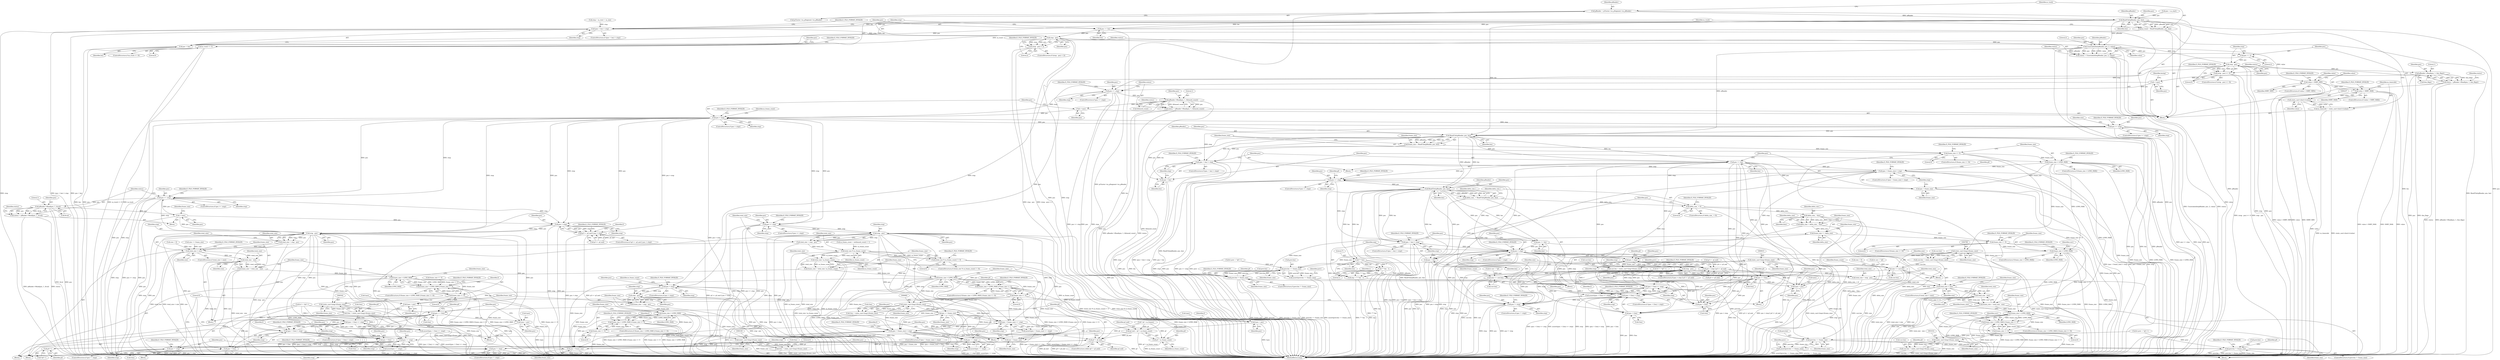 digraph "0_Android_cc274e2abe8b2a6698a5c47d8aa4bb45f1f9538d_33@pointer" {
"1000171" [label="(Call,pReader = pCluster->m_pSegment->m_pReader)"];
"1000180" [label="(Call,ReadUInt(pReader, pos, len))"];
"1000178" [label="(Call,m_track = ReadUInt(pReader, pos, len))"];
"1000185" [label="(Call,m_track <= 0)"];
"1000191" [label="(Call,(pos + len) > stop)"];
"1000203" [label="(Call,stop - pos)"];
"1000202" [label="(Call,(stop - pos) < 2)"];
"1000213" [label="(Call,UnserializeInt(pReader, pos, 2, value))"];
"1000211" [label="(Call,status = UnserializeInt(pReader, pos, 2, value))"];
"1000223" [label="(Call,value < SHRT_MIN)"];
"1000229" [label="(Call,value > SHRT_MAX)"];
"1000236" [label="(Call,static_cast<short>(value))"];
"1000234" [label="(Call,m_timecode = static_cast<short>(value))"];
"1000239" [label="(Call,pos += 2)"];
"1000244" [label="(Call,stop - pos)"];
"1000243" [label="(Call,(stop - pos) <= 0)"];
"1000252" [label="(Call,pReader->Read(pos, 1, &m_flags))"];
"1000250" [label="(Call,status = pReader->Read(pos, 1, &m_flags))"];
"1000270" [label="(Call,++pos)"];
"1000278" [label="(Call,pos > stop)"];
"1000304" [label="(Call,f.pos = pos)"];
"1000312" [label="(Call,stop - pos)"];
"1000310" [label="(Call,frame_size = stop - pos)"];
"1000317" [label="(Call,frame_size > LONG_MAX)"];
"1000316" [label="(Call,frame_size > LONG_MAX || frame_size <= 0)"];
"1000320" [label="(Call,frame_size <= 0)"];
"1000329" [label="(Call,static_cast<long>(frame_size))"];
"1000325" [label="(Call,f.len = static_cast<long>(frame_size))"];
"1000335" [label="(Call,pos >= stop)"];
"1000343" [label="(Call,pReader->Read(pos, 1, &biased_count))"];
"1000341" [label="(Call,status = pReader->Read(pos, 1, &biased_count))"];
"1000352" [label="(Call,++pos)"];
"1000355" [label="(Call,pos > stop)"];
"1000418" [label="(Call,pos >= stop)"];
"1000425" [label="(Call,pReader->Read(pos, 1, &val))"];
"1000423" [label="(Call,status = pReader->Read(pos, 1, &val))"];
"1000434" [label="(Call,++pos)"];
"1000486" [label="(Call,pos > stop)"];
"1000482" [label="(Call,pf >= pf_end || pos > stop)"];
"1000512" [label="(Call,stop - pos)"];
"1000510" [label="(Call,total_size = stop - pos)"];
"1000516" [label="(Call,total_size < size)"];
"1000524" [label="(Call,total_size - size)"];
"1000522" [label="(Call,frame_size = total_size - size)"];
"1000529" [label="(Call,frame_size > LONG_MAX)"];
"1000528" [label="(Call,frame_size > LONG_MAX || frame_size <= 0)"];
"1000532" [label="(Call,frame_size <= 0)"];
"1000541" [label="(Call,static_cast<long>(frame_size))"];
"1000537" [label="(Call,f.len = static_cast<long>(frame_size))"];
"1000559" [label="(Call,(pos + f.len) <= stop)"];
"1000558" [label="(Call,assert((pos + f.len) <= stop))"];
"1000567" [label="(Call,(pos + f.len) > stop)"];
"1000587" [label="(Call,pos == stop)"];
"1000586" [label="(Call,assert(pos == stop))"];
"1000591" [label="(Call,pos != stop)"];
"1000560" [label="(Call,pos + f.len)"];
"1000568" [label="(Call,pos + f.len)"];
"1000576" [label="(Call,f.pos = pos)"];
"1000581" [label="(Call,pos += f.len)"];
"1000603" [label="(Call,pos >= stop)"];
"1000611" [label="(Call,stop - pos)"];
"1000609" [label="(Call,total_size = stop - pos)"];
"1000616" [label="(Call,total_size % m_frame_count)"];
"1000615" [label="(Call,(total_size % m_frame_count) != 0)"];
"1000625" [label="(Call,total_size / m_frame_count)"];
"1000623" [label="(Call,frame_size = total_size / m_frame_count)"];
"1000630" [label="(Call,frame_size > LONG_MAX)"];
"1000629" [label="(Call,frame_size > LONG_MAX || frame_size <= 0)"];
"1000633" [label="(Call,frame_size <= 0)"];
"1000653" [label="(Call,(pos + frame_size) <= stop)"];
"1000652" [label="(Call,assert((pos + frame_size) <= stop))"];
"1000659" [label="(Call,(pos + frame_size) > stop)"];
"1000688" [label="(Call,pos == stop)"];
"1000687" [label="(Call,assert(pos == stop))"];
"1000692" [label="(Call,pos != stop)"];
"1000654" [label="(Call,pos + frame_size)"];
"1000660" [label="(Call,pos + frame_size)"];
"1000681" [label="(Call,static_cast<long>(frame_size))"];
"1000677" [label="(Call,f.len = static_cast<long>(frame_size))"];
"1000684" [label="(Call,pos += frame_size)"];
"1000672" [label="(Call,f.pos = pos)"];
"1000642" [label="(Call,pf_end = pf + m_frame_count)"];
"1000648" [label="(Call,pf != pf_end)"];
"1000670" [label="(Call,pf++)"];
"1000644" [label="(Call,pf + m_frame_count)"];
"1000704" [label="(Call,pos >= stop)"];
"1000720" [label="(Call,ReadUInt(pReader, pos, len))"];
"1000718" [label="(Call,frame_size = ReadUInt(pReader, pos, len))"];
"1000725" [label="(Call,frame_size <= 0)"];
"1000731" [label="(Call,frame_size > LONG_MAX)"];
"1000748" [label="(Call,(pos + frame_size) > stop)"];
"1000795" [label="(Call,pos >= stop)"];
"1000853" [label="(Call,ReadUInt(pReader, pos, len))"];
"1000851" [label="(Call,delta_size_ = ReadUInt(pReader, pos, len))"];
"1000858" [label="(Call,delta_size_ < 0)"];
"1000892" [label="(Call,delta_size_ - bias)"];
"1000890" [label="(Call,delta_size = delta_size_ - bias)"];
"1000895" [label="(Call,frame_size += delta_size)"];
"1000899" [label="(Call,frame_size <= 0)"];
"1000905" [label="(Call,frame_size > LONG_MAX)"];
"1000914" [label="(Call,static_cast<long>(frame_size))"];
"1000817" [label="(Call,prev.len == frame_size)"];
"1000816" [label="(Call,assert(prev.len == frame_size))"];
"1000823" [label="(Call,prev.len != frame_size)"];
"1000946" [label="(Call,prev.len == frame_size)"];
"1000945" [label="(Call,assert(prev.len == frame_size))"];
"1000952" [label="(Call,prev.len != frame_size)"];
"1000910" [label="(Call,curr.len = static_cast<long>(frame_size))"];
"1000917" [label="(Call,size += curr.len)"];
"1000989" [label="(Call,total_size < size)"];
"1000996" [label="(Call,total_size - size)"];
"1000994" [label="(Call,frame_size = total_size - size)"];
"1001001" [label="(Call,frame_size > LONG_MAX)"];
"1001000" [label="(Call,frame_size > LONG_MAX || frame_size <= 0)"];
"1001004" [label="(Call,frame_size <= 0)"];
"1001013" [label="(Call,static_cast<long>(frame_size))"];
"1001009" [label="(Call,curr.len = static_cast<long>(frame_size))"];
"1000864" [label="(Call,(pos + len) > stop)"];
"1000875" [label="(Call,pos > stop)"];
"1000931" [label="(Call,pos > stop)"];
"1000930" [label="(Call,pos > stop || pf >= pf_end)"];
"1000985" [label="(Call,stop - pos)"];
"1000983" [label="(Call,total_size = stop - pos)"];
"1001031" [label="(Call,(pos + f.len) <= stop)"];
"1001030" [label="(Call,assert((pos + f.len) <= stop))"];
"1001039" [label="(Call,(pos + f.len) > stop)"];
"1001059" [label="(Call,pos != stop)"];
"1001032" [label="(Call,pos + f.len)"];
"1001040" [label="(Call,pos + f.len)"];
"1001048" [label="(Call,f.pos = pos)"];
"1001053" [label="(Call,pos += f.len)"];
"1000865" [label="(Call,pos + len)"];
"1000871" [label="(Call,pos += len)"];
"1000884" [label="(Call,7 * len)"];
"1000883" [label="(Call,7 * len - 1)"];
"1000881" [label="(Call,exp = 7 * len - 1)"];
"1000749" [label="(Call,pos + frame_size)"];
"1000779" [label="(Call,static_cast<long>(frame_size))"];
"1000775" [label="(Call,curr.len = static_cast<long>(frame_size))"];
"1000782" [label="(Call,size += curr.len)"];
"1000737" [label="(Call,(pos + len) > stop)"];
"1000738" [label="(Call,pos + len)"];
"1000744" [label="(Call,pos += len)"];
"1000192" [label="(Call,pos + len)"];
"1000198" [label="(Call,pos += len)"];
"1000227" [label="(Identifier,E_FILE_FORMAT_INVALID)"];
"1000629" [label="(Call,frame_size > LONG_MAX || frame_size <= 0)"];
"1000359" [label="(Identifier,E_FILE_FORMAT_INVALID)"];
"1001058" [label="(ControlStructure,if (pos != stop))"];
"1000279" [label="(Identifier,pos)"];
"1000745" [label="(Identifier,pos)"];
"1001053" [label="(Call,pos += f.len)"];
"1000888" [label="(Identifier,L)"];
"1000731" [label="(Call,frame_size > LONG_MAX)"];
"1000335" [label="(Call,pos >= stop)"];
"1000754" [label="(Identifier,E_FILE_FORMAT_INVALID)"];
"1000604" [label="(Identifier,pos)"];
"1000854" [label="(Identifier,pReader)"];
"1000997" [label="(Identifier,total_size)"];
"1000510" [label="(Call,total_size = stop - pos)"];
"1000690" [label="(Identifier,stop)"];
"1000739" [label="(Identifier,pos)"];
"1000736" [label="(ControlStructure,if ((pos + len) > stop))"];
"1000691" [label="(ControlStructure,if (pos != stop))"];
"1000325" [label="(Call,f.len = static_cast<long>(frame_size))"];
"1000824" [label="(Call,prev.len)"];
"1000172" [label="(Identifier,pReader)"];
"1000426" [label="(Identifier,pos)"];
"1000683" [label="(Identifier,frame_size)"];
"1000179" [label="(Identifier,m_track)"];
"1000818" [label="(Call,prev.len)"];
"1000743" [label="(Identifier,E_FILE_FORMAT_INVALID)"];
"1000628" [label="(ControlStructure,if (frame_size > LONG_MAX || frame_size <= 0))"];
"1000339" [label="(Identifier,E_FILE_FORMAT_INVALID)"];
"1000984" [label="(Identifier,total_size)"];
"1001023" [label="(Block,)"];
"1000165" [label="(Call,stop = m_start + m_size)"];
"1000991" [label="(Identifier,size)"];
"1000361" [label="(Identifier,m_frame_count)"];
"1000526" [label="(Identifier,size)"];
"1000732" [label="(Identifier,frame_size)"];
"1000906" [label="(Identifier,frame_size)"];
"1000950" [label="(Identifier,frame_size)"];
"1000893" [label="(Identifier,delta_size_)"];
"1000592" [label="(Identifier,pos)"];
"1000832" [label="(Identifier,pf)"];
"1000811" [label="(Call,& prev = *pf++)"];
"1000253" [label="(Identifier,pos)"];
"1000625" [label="(Call,total_size / m_frame_count)"];
"1000954" [label="(Identifier,prev)"];
"1000345" [label="(Literal,1)"];
"1000577" [label="(Call,f.pos)"];
"1000189" [label="(Identifier,E_FILE_FORMAT_INVALID)"];
"1000387" [label="(Block,)"];
"1000326" [label="(Call,f.len)"];
"1000242" [label="(ControlStructure,if ((stop - pos) <= 0))"];
"1000886" [label="(Identifier,len)"];
"1000228" [label="(ControlStructure,if (value > SHRT_MAX))"];
"1000635" [label="(Literal,0)"];
"1000656" [label="(Identifier,frame_size)"];
"1001002" [label="(Identifier,frame_size)"];
"1000334" [label="(ControlStructure,if (pos >= stop))"];
"1000892" [label="(Call,delta_size_ - bias)"];
"1000549" [label="(Identifier,pf)"];
"1001037" [label="(Identifier,stop)"];
"1000705" [label="(Identifier,pos)"];
"1000928" [label="(Block,)"];
"1000737" [label="(Call,(pos + len) > stop)"];
"1000718" [label="(Call,frame_size = ReadUInt(pReader, pos, len))"];
"1000532" [label="(Call,frame_size <= 0)"];
"1000488" [label="(Identifier,stop)"];
"1000627" [label="(Identifier,m_frame_count)"];
"1000860" [label="(Literal,0)"];
"1000750" [label="(Identifier,pos)"];
"1000934" [label="(Call,pf >= pf_end)"];
"1000435" [label="(Identifier,pos)"];
"1000342" [label="(Identifier,status)"];
"1000746" [label="(Identifier,len)"];
"1000315" [label="(ControlStructure,if (frame_size > LONG_MAX || frame_size <= 0))"];
"1000344" [label="(Identifier,pos)"];
"1000882" [label="(Identifier,exp)"];
"1000234" [label="(Call,m_timecode = static_cast<short>(value))"];
"1000531" [label="(Identifier,LONG_MAX)"];
"1000687" [label="(Call,assert(pos == stop))"];
"1000490" [label="(Identifier,E_FILE_FORMAT_INVALID)"];
"1000494" [label="(Identifier,f)"];
"1000346" [label="(Call,&biased_count)"];
"1000607" [label="(Identifier,E_FILE_FORMAT_INVALID)"];
"1000793" [label="(Block,)"];
"1000822" [label="(ControlStructure,if (prev.len != frame_size))"];
"1001045" [label="(Identifier,stop)"];
"1000538" [label="(Call,f.len)"];
"1000988" [label="(ControlStructure,if (total_size < size))"];
"1000853" [label="(Call,ReadUInt(pReader, pos, len))"];
"1000617" [label="(Identifier,total_size)"];
"1000193" [label="(Identifier,pos)"];
"1000646" [label="(Identifier,m_frame_count)"];
"1000696" [label="(Identifier,E_FILE_FORMAT_INVALID)"];
"1000321" [label="(Identifier,frame_size)"];
"1000863" [label="(ControlStructure,if ((pos + len) > stop))"];
"1000897" [label="(Identifier,delta_size)"];
"1000648" [label="(Call,pf != pf_end)"];
"1000354" [label="(ControlStructure,if (pos > stop))"];
"1000686" [label="(Identifier,frame_size)"];
"1000776" [label="(Call,curr.len)"];
"1000871" [label="(Call,pos += len)"];
"1000311" [label="(Identifier,frame_size)"];
"1000618" [label="(Identifier,m_frame_count)"];
"1001005" [label="(Identifier,frame_size)"];
"1001059" [label="(Call,pos != stop)"];
"1000205" [label="(Identifier,pos)"];
"1000236" [label="(Call,static_cast<short>(value))"];
"1000735" [label="(Identifier,E_FILE_FORMAT_INVALID)"];
"1000947" [label="(Call,prev.len)"];
"1000528" [label="(Call,frame_size > LONG_MAX || frame_size <= 0)"];
"1000616" [label="(Call,total_size % m_frame_count)"];
"1000749" [label="(Call,pos + frame_size)"];
"1000425" [label="(Call,pReader->Read(pos, 1, &val))"];
"1000206" [label="(Literal,2)"];
"1000243" [label="(Call,(stop - pos) <= 0)"];
"1000317" [label="(Call,frame_size > LONG_MAX)"];
"1000353" [label="(Identifier,pos)"];
"1001032" [label="(Call,pos + f.len)"];
"1000797" [label="(Identifier,stop)"];
"1000533" [label="(Identifier,frame_size)"];
"1000224" [label="(Identifier,value)"];
"1000576" [label="(Call,f.pos = pos)"];
"1000491" [label="(Block,)"];
"1000523" [label="(Identifier,frame_size)"];
"1000651" [label="(Block,)"];
"1000727" [label="(Literal,0)"];
"1000420" [label="(Identifier,stop)"];
"1001052" [label="(Identifier,pos)"];
"1000931" [label="(Call,pos > stop)"];
"1000663" [label="(Identifier,stop)"];
"1000642" [label="(Call,pf_end = pf + m_frame_count)"];
"1000757" [label="(Identifier,pf)"];
"1000357" [label="(Identifier,stop)"];
"1000567" [label="(Call,(pos + f.len) > stop)"];
"1000958" [label="(Identifier,E_FILE_FORMAT_INVALID)"];
"1000187" [label="(Literal,0)"];
"1000250" [label="(Call,status = pReader->Read(pos, 1, &m_flags))"];
"1000704" [label="(Call,pos >= stop)"];
"1000183" [label="(Identifier,len)"];
"1001003" [label="(Identifier,LONG_MAX)"];
"1000747" [label="(ControlStructure,if ((pos + frame_size) > stop))"];
"1000900" [label="(Identifier,frame_size)"];
"1000624" [label="(Identifier,frame_size)"];
"1000180" [label="(Call,ReadUInt(pReader, pos, len))"];
"1000434" [label="(Call,++pos)"];
"1000612" [label="(Identifier,stop)"];
"1000246" [label="(Identifier,pos)"];
"1000322" [label="(Literal,0)"];
"1001010" [label="(Call,curr.len)"];
"1000570" [label="(Call,f.len)"];
"1000173" [label="(Call,pCluster->m_pSegment->m_pReader)"];
"1000258" [label="(Identifier,status)"];
"1000520" [label="(Identifier,E_FILE_FORMAT_INVALID)"];
"1000194" [label="(Identifier,len)"];
"1000541" [label="(Call,static_cast<long>(frame_size))"];
"1000740" [label="(Identifier,len)"];
"1000517" [label="(Identifier,total_size)"];
"1000816" [label="(Call,assert(prev.len == frame_size))"];
"1000983" [label="(Call,total_size = stop - pos)"];
"1001066" [label="(MethodReturn,long)"];
"1001004" [label="(Call,frame_size <= 0)"];
"1001021" [label="(Identifier,pf)"];
"1000191" [label="(Call,(pos + len) > stop)"];
"1000537" [label="(Call,f.len = static_cast<long>(frame_size))"];
"1000909" [label="(Identifier,E_FILE_FORMAT_INVALID)"];
"1000415" [label="(Block,)"];
"1001055" [label="(Call,f.len)"];
"1000588" [label="(Identifier,pos)"];
"1000235" [label="(Identifier,m_timecode)"];
"1000741" [label="(Identifier,stop)"];
"1000284" [label="(Identifier,m_frame_count)"];
"1000352" [label="(Call,++pos)"];
"1000733" [label="(Identifier,LONG_MAX)"];
"1000282" [label="(Identifier,E_FILE_FORMAT_INVALID)"];
"1000904" [label="(ControlStructure,if (frame_size > LONG_MAX))"];
"1000530" [label="(Identifier,frame_size)"];
"1000883" [label="(Call,7 * len - 1)"];
"1000946" [label="(Call,prev.len == frame_size)"];
"1000543" [label="(Identifier,frame_size)"];
"1001047" [label="(Identifier,E_FILE_FORMAT_INVALID)"];
"1000561" [label="(Identifier,pos)"];
"1000427" [label="(Literal,1)"];
"1000634" [label="(Identifier,frame_size)"];
"1000907" [label="(Identifier,LONG_MAX)"];
"1000655" [label="(Identifier,pos)"];
"1000613" [label="(Identifier,pos)"];
"1000254" [label="(Literal,1)"];
"1000864" [label="(Call,(pos + len) > stop)"];
"1000995" [label="(Identifier,frame_size)"];
"1000719" [label="(Identifier,frame_size)"];
"1000856" [label="(Identifier,len)"];
"1000184" [label="(ControlStructure,if (m_track <= 0))"];
"1000558" [label="(Call,assert((pos + f.len) <= stop))"];
"1000195" [label="(Identifier,stop)"];
"1000569" [label="(Identifier,pos)"];
"1000914" [label="(Call,static_cast<long>(frame_size))"];
"1000796" [label="(Identifier,pos)"];
"1000644" [label="(Call,pf + m_frame_count)"];
"1000211" [label="(Call,status = UnserializeInt(pReader, pos, 2, value))"];
"1000587" [label="(Call,pos == stop)"];
"1000318" [label="(Identifier,frame_size)"];
"1000867" [label="(Identifier,len)"];
"1000658" [label="(ControlStructure,if ((pos + frame_size) > stop))"];
"1000614" [label="(ControlStructure,if ((total_size % m_frame_count) != 0))"];
"1000516" [label="(Call,total_size < size)"];
"1000654" [label="(Call,pos + frame_size)"];
"1000794" [label="(ControlStructure,if (pos >= stop))"];
"1000271" [label="(Identifier,pos)"];
"1000223" [label="(Call,value < SHRT_MIN)"];
"1000989" [label="(Call,total_size < size)"];
"1000917" [label="(Call,size += curr.len)"];
"1000665" [label="(Identifier,E_FILE_FORMAT_INVALID)"];
"1000725" [label="(Call,frame_size <= 0)"];
"1000562" [label="(Call,f.len)"];
"1000940" [label="(Call,& prev = *pf++)"];
"1000591" [label="(Call,pos != stop)"];
"1000512" [label="(Call,stop - pos)"];
"1000766" [label="(Call,& curr = *pf)"];
"1000255" [label="(Call,&m_flags)"];
"1001000" [label="(Call,frame_size > LONG_MAX || frame_size <= 0)"];
"1000580" [label="(Identifier,pos)"];
"1000192" [label="(Call,pos + len)"];
"1000653" [label="(Call,(pos + frame_size) <= stop)"];
"1000239" [label="(Call,pos += 2)"];
"1000575" [label="(Identifier,E_FILE_FORMAT_INVALID)"];
"1000932" [label="(Identifier,pos)"];
"1000589" [label="(Identifier,stop)"];
"1000724" [label="(ControlStructure,if (frame_size <= 0))"];
"1000581" [label="(Call,pos += f.len)"];
"1000851" [label="(Call,delta_size_ = ReadUInt(pReader, pos, len))"];
"1000251" [label="(Identifier,status)"];
"1001040" [label="(Call,pos + f.len)"];
"1000868" [label="(Identifier,stop)"];
"1000171" [label="(Call,pReader = pCluster->m_pSegment->m_pReader)"];
"1000178" [label="(Call,m_track = ReadUInt(pReader, pos, len))"];
"1000559" [label="(Call,(pos + f.len) <= stop)"];
"1000566" [label="(ControlStructure,if ((pos + f.len) > stop))"];
"1000249" [label="(Identifier,E_FILE_FORMAT_INVALID)"];
"1000466" [label="(Call,frame_size <= 0)"];
"1001038" [label="(ControlStructure,if ((pos + f.len) > stop))"];
"1000781" [label="(Identifier,frame_size)"];
"1000855" [label="(Identifier,pos)"];
"1000215" [label="(Identifier,pos)"];
"1000331" [label="(Identifier,frame_size)"];
"1000551" [label="(Block,)"];
"1000698" [label="(Block,)"];
"1000631" [label="(Identifier,frame_size)"];
"1000398" [label="(Call,size = 0)"];
"1001049" [label="(Call,f.pos)"];
"1000481" [label="(ControlStructure,if (pf >= pf_end || pos > stop))"];
"1000637" [label="(Identifier,E_FILE_FORMAT_INVALID)"];
"1000953" [label="(Call,prev.len)"];
"1000527" [label="(ControlStructure,if (frame_size > LONG_MAX || frame_size <= 0))"];
"1000274" [label="(Identifier,lacing)"];
"1000310" [label="(Call,frame_size = stop - pos)"];
"1000910" [label="(Call,curr.len = static_cast<long>(frame_size))"];
"1000241" [label="(Literal,2)"];
"1000748" [label="(Call,(pos + frame_size) > stop)"];
"1000660" [label="(Call,pos + frame_size)"];
"1000827" [label="(Identifier,frame_size)"];
"1000870" [label="(Identifier,E_FILE_FORMAT_INVALID)"];
"1001013" [label="(Call,static_cast<long>(frame_size))"];
"1000872" [label="(Identifier,pos)"];
"1000668" [label="(Identifier,f)"];
"1000645" [label="(Identifier,pf)"];
"1000573" [label="(Identifier,stop)"];
"1000536" [label="(Identifier,E_FILE_FORMAT_INVALID)"];
"1000630" [label="(Call,frame_size > LONG_MAX)"];
"1000738" [label="(Call,pos + len)"];
"1000956" [label="(Identifier,frame_size)"];
"1000875" [label="(Call,pos > stop)"];
"1000428" [label="(Call,&val)"];
"1000782" [label="(Call,size += curr.len)"];
"1000994" [label="(Call,frame_size = total_size - size)"];
"1000553" [label="(Call,& f = *pf++)"];
"1000873" [label="(Identifier,len)"];
"1000918" [label="(Identifier,size)"];
"1000952" [label="(Call,prev.len != frame_size)"];
"1000961" [label="(Identifier,pf)"];
"1000876" [label="(Identifier,pos)"];
"1000225" [label="(Identifier,SHRT_MIN)"];
"1000308" [label="(Identifier,pos)"];
"1000901" [label="(Literal,0)"];
"1000996" [label="(Call,total_size - size)"];
"1000222" [label="(ControlStructure,if (value < SHRT_MIN))"];
"1000935" [label="(Identifier,pf)"];
"1000199" [label="(Identifier,pos)"];
"1000751" [label="(Identifier,frame_size)"];
"1000752" [label="(Identifier,stop)"];
"1000679" [label="(Identifier,f)"];
"1000336" [label="(Identifier,pos)"];
"1000678" [label="(Call,f.len)"];
"1000784" [label="(Call,curr.len)"];
"1000329" [label="(Call,static_cast<long>(frame_size))"];
"1000324" [label="(Identifier,E_FILE_FORMAT_INVALID)"];
"1000568" [label="(Call,pos + f.len)"];
"1000859" [label="(Identifier,delta_size_)"];
"1000788" [label="(Identifier,frame_count)"];
"1000424" [label="(Identifier,status)"];
"1000565" [label="(Identifier,stop)"];
"1000632" [label="(Identifier,LONG_MAX)"];
"1000884" [label="(Call,7 * len)"];
"1000333" [label="(Literal,0)"];
"1000726" [label="(Identifier,frame_size)"];
"1000230" [label="(Identifier,value)"];
"1000198" [label="(Call,pos += len)"];
"1000595" [label="(Identifier,E_FILE_FORMAT_INVALID)"];
"1000930" [label="(Call,pos > stop || pf >= pf_end)"];
"1000659" [label="(Call,(pos + frame_size) > stop)"];
"1000229" [label="(Call,value > SHRT_MAX)"];
"1000672" [label="(Call,f.pos = pos)"];
"1001033" [label="(Identifier,pos)"];
"1000437" [label="(Identifier,frame_size)"];
"1000916" [label="(Identifier,frame_size)"];
"1000511" [label="(Identifier,total_size)"];
"1000945" [label="(Call,assert(prev.len == frame_size))"];
"1001054" [label="(Identifier,pos)"];
"1000779" [label="(Call,static_cast<long>(frame_size))"];
"1000643" [label="(Identifier,pf_end)"];
"1000903" [label="(Identifier,E_FILE_FORMAT_INVALID)"];
"1000835" [label="(Call,pf >= pf_end)"];
"1000161" [label="(Call,pos = m_start)"];
"1000919" [label="(Call,curr.len)"];
"1000476" [label="(Call,size += frame_size)"];
"1000823" [label="(Call,prev.len != frame_size)"];
"1000186" [label="(Identifier,m_track)"];
"1000525" [label="(Identifier,total_size)"];
"1000877" [label="(Identifier,stop)"];
"1000583" [label="(Call,f.len)"];
"1001025" [label="(Call,& f = *pf++)"];
"1000240" [label="(Identifier,pos)"];
"1000197" [label="(Identifier,E_FILE_FORMAT_INVALID)"];
"1000431" [label="(Identifier,status)"];
"1000650" [label="(Identifier,pf_end)"];
"1000817" [label="(Call,prev.len == frame_size)"];
"1000518" [label="(Identifier,size)"];
"1000349" [label="(Identifier,status)"];
"1000238" [label="(Identifier,value)"];
"1000661" [label="(Identifier,pos)"];
"1000304" [label="(Call,f.pos = pos)"];
"1000545" [label="(Identifier,pf)"];
"1000602" [label="(ControlStructure,if (pos >= stop))"];
"1000874" [label="(ControlStructure,if (pos > stop))"];
"1000684" [label="(Call,pos += frame_size)"];
"1001041" [label="(Identifier,pos)"];
"1000320" [label="(Call,frame_size <= 0)"];
"1000529" [label="(Call,frame_size > LONG_MAX)"];
"1000610" [label="(Identifier,total_size)"];
"1000313" [label="(Identifier,stop)"];
"1000905" [label="(Call,frame_size > LONG_MAX)"];
"1000941" [label="(Identifier,prev)"];
"1000929" [label="(ControlStructure,if (pos > stop || pf >= pf_end))"];
"1000640" [label="(Identifier,pf)"];
"1000911" [label="(Call,curr.len)"];
"1000852" [label="(Identifier,delta_size_)"];
"1000933" [label="(Identifier,stop)"];
"1000214" [label="(Identifier,pReader)"];
"1000487" [label="(Identifier,pos)"];
"1000621" [label="(Identifier,E_FILE_FORMAT_INVALID)"];
"1000515" [label="(ControlStructure,if (total_size < size))"];
"1000593" [label="(Identifier,stop)"];
"1000898" [label="(ControlStructure,if (frame_size <= 0))"];
"1000802" [label="(Identifier,pf)"];
"1000894" [label="(Identifier,bias)"];
"1001030" [label="(Call,assert((pos + f.len) <= stop))"];
"1000720" [label="(Call,ReadUInt(pReader, pos, len))"];
"1000360" [label="(Call,m_frame_count = int(biased_count) + 1)"];
"1000673" [label="(Call,f.pos)"];
"1000278" [label="(Call,pos > stop)"];
"1000202" [label="(Call,(stop - pos) < 2)"];
"1000895" [label="(Call,frame_size += delta_size)"];
"1000657" [label="(Identifier,stop)"];
"1000652" [label="(Call,assert((pos + frame_size) <= stop))"];
"1000204" [label="(Identifier,stop)"];
"1000890" [label="(Call,delta_size = delta_size_ - bias)"];
"1000694" [label="(Identifier,stop)"];
"1001017" [label="(Identifier,pf)"];
"1000858" [label="(Call,delta_size_ < 0)"];
"1000277" [label="(ControlStructure,if (pos > stop))"];
"1000722" [label="(Identifier,pos)"];
"1000744" [label="(Call,pos += len)"];
"1000252" [label="(Call,pReader->Read(pos, 1, &m_flags))"];
"1000706" [label="(Identifier,stop)"];
"1001031" [label="(Call,(pos + f.len) <= stop)"];
"1000203" [label="(Call,stop - pos)"];
"1000623" [label="(Call,frame_size = total_size / m_frame_count)"];
"1000685" [label="(Identifier,pos)"];
"1000881" [label="(Call,exp = 7 * len - 1)"];
"1000693" [label="(Identifier,pos)"];
"1000417" [label="(ControlStructure,if (pos >= stop))"];
"1000841" [label="(Call,& curr = *pf)"];
"1000609" [label="(Call,total_size = stop - pos)"];
"1000689" [label="(Identifier,pos)"];
"1000615" [label="(Call,(total_size % m_frame_count) != 0)"];
"1000201" [label="(ControlStructure,if ((stop - pos) < 2))"];
"1000710" [label="(Call,size = 0)"];
"1000213" [label="(Call,UnserializeInt(pReader, pos, 2, value))"];
"1000233" [label="(Identifier,E_FILE_FORMAT_INVALID)"];
"1001006" [label="(Literal,0)"];
"1001008" [label="(Identifier,E_FILE_FORMAT_INVALID)"];
"1000676" [label="(Identifier,pos)"];
"1000312" [label="(Call,stop - pos)"];
"1000355" [label="(Call,pos > stop)"];
"1000486" [label="(Call,pos > stop)"];
"1000181" [label="(Identifier,pReader)"];
"1000316" [label="(Call,frame_size > LONG_MAX || frame_size <= 0)"];
"1000270" [label="(Call,++pos)"];
"1001001" [label="(Call,frame_size > LONG_MAX)"];
"1000185" [label="(Call,m_track <= 0)"];
"1000423" [label="(Call,status = pReader->Read(pos, 1, &val))"];
"1000662" [label="(Identifier,frame_size)"];
"1000560" [label="(Call,pos + f.len)"];
"1000799" [label="(Identifier,E_FILE_FORMAT_INVALID)"];
"1000681" [label="(Call,static_cast<long>(frame_size))"];
"1000857" [label="(ControlStructure,if (delta_size_ < 0))"];
"1000649" [label="(Identifier,pf)"];
"1000669" [label="(Call,*pf++)"];
"1001015" [label="(Identifier,frame_size)"];
"1000671" [label="(Identifier,pf)"];
"1000524" [label="(Call,total_size - size)"];
"1000885" [label="(Literal,7)"];
"1000912" [label="(Identifier,curr)"];
"1000938" [label="(Identifier,E_FILE_FORMAT_INVALID)"];
"1000123" [label="(Block,)"];
"1000513" [label="(Identifier,stop)"];
"1000829" [label="(Identifier,E_FILE_FORMAT_INVALID)"];
"1000212" [label="(Identifier,status)"];
"1000677" [label="(Call,f.len = static_cast<long>(frame_size))"];
"1001060" [label="(Identifier,pos)"];
"1000999" [label="(ControlStructure,if (frame_size > LONG_MAX || frame_size <= 0))"];
"1000217" [label="(Identifier,value)"];
"1000327" [label="(Identifier,f)"];
"1000418" [label="(Call,pos >= stop)"];
"1000899" [label="(Call,frame_size <= 0)"];
"1000419" [label="(Identifier,pos)"];
"1000341" [label="(Call,status = pReader->Read(pos, 1, &biased_count))"];
"1001009" [label="(Call,curr.len = static_cast<long>(frame_size))"];
"1000692" [label="(Call,pos != stop)"];
"1000821" [label="(Identifier,frame_size)"];
"1000764" [label="(Block,)"];
"1000721" [label="(Identifier,pReader)"];
"1000245" [label="(Identifier,stop)"];
"1001011" [label="(Identifier,curr)"];
"1000866" [label="(Identifier,pos)"];
"1000305" [label="(Call,f.pos)"];
"1000216" [label="(Literal,2)"];
"1000586" [label="(Call,assert(pos == stop))"];
"1000865" [label="(Call,pos + len)"];
"1000582" [label="(Identifier,pos)"];
"1001039" [label="(Call,(pos + f.len) > stop)"];
"1000985" [label="(Call,stop - pos)"];
"1000190" [label="(ControlStructure,if ((pos + len) > stop))"];
"1001063" [label="(Identifier,E_FILE_FORMAT_INVALID)"];
"1000951" [label="(ControlStructure,if (prev.len != frame_size))"];
"1000795" [label="(Call,pos >= stop)"];
"1000626" [label="(Identifier,total_size)"];
"1000891" [label="(Identifier,delta_size)"];
"1000200" [label="(Identifier,len)"];
"1000887" [label="(Literal,1)"];
"1000343" [label="(Call,pReader->Read(pos, 1, &biased_count))"];
"1000711" [label="(Identifier,size)"];
"1000314" [label="(Identifier,pos)"];
"1000730" [label="(ControlStructure,if (frame_size > LONG_MAX))"];
"1001061" [label="(Identifier,stop)"];
"1000337" [label="(Identifier,stop)"];
"1000534" [label="(Literal,0)"];
"1000647" [label="(ControlStructure,while (pf != pf_end))"];
"1000998" [label="(Identifier,size)"];
"1000986" [label="(Identifier,stop)"];
"1000244" [label="(Call,stop - pos)"];
"1000987" [label="(Identifier,pos)"];
"1000783" [label="(Identifier,size)"];
"1000619" [label="(Literal,0)"];
"1000639" [label="(Call,* pf = m_frames)"];
"1000522" [label="(Call,frame_size = total_size - size)"];
"1000483" [label="(Call,pf >= pf_end)"];
"1000539" [label="(Identifier,f)"];
"1000990" [label="(Identifier,total_size)"];
"1000633" [label="(Call,frame_size <= 0)"];
"1000590" [label="(ControlStructure,if (pos != stop))"];
"1000896" [label="(Identifier,frame_size)"];
"1000276" [label="(Block,)"];
"1000603" [label="(Call,pos >= stop)"];
"1000605" [label="(Identifier,stop)"];
"1000280" [label="(Identifier,stop)"];
"1000923" [label="(Identifier,frame_count)"];
"1000703" [label="(ControlStructure,if (pos >= stop))"];
"1000670" [label="(Call,pf++)"];
"1001042" [label="(Call,f.len)"];
"1000993" [label="(Identifier,E_FILE_FORMAT_INVALID)"];
"1000879" [label="(Identifier,E_FILE_FORMAT_INVALID)"];
"1000247" [label="(Literal,0)"];
"1000708" [label="(Identifier,E_FILE_FORMAT_INVALID)"];
"1000723" [label="(Identifier,len)"];
"1000825" [label="(Identifier,prev)"];
"1000182" [label="(Identifier,pos)"];
"1000862" [label="(Identifier,E_FILE_FORMAT_INVALID)"];
"1000514" [label="(Identifier,pos)"];
"1000578" [label="(Identifier,f)"];
"1000219" [label="(Identifier,status)"];
"1001048" [label="(Call,f.pos = pos)"];
"1001065" [label="(Literal,0)"];
"1000601" [label="(Block,)"];
"1000611" [label="(Call,stop - pos)"];
"1000775" [label="(Call,curr.len = static_cast<long>(frame_size))"];
"1001050" [label="(Identifier,f)"];
"1000356" [label="(Identifier,pos)"];
"1000231" [label="(Identifier,SHRT_MAX)"];
"1000319" [label="(Identifier,LONG_MAX)"];
"1000482" [label="(Call,pf >= pf_end || pos > stop)"];
"1000422" [label="(Identifier,E_FILE_FORMAT_INVALID)"];
"1000208" [label="(Identifier,E_FILE_FORMAT_INVALID)"];
"1001034" [label="(Call,f.len)"];
"1000688" [label="(Call,pos == stop)"];
"1000729" [label="(Identifier,E_FILE_FORMAT_INVALID)"];
"1000171" -> "1000123"  [label="AST: "];
"1000171" -> "1000173"  [label="CFG: "];
"1000172" -> "1000171"  [label="AST: "];
"1000173" -> "1000171"  [label="AST: "];
"1000179" -> "1000171"  [label="CFG: "];
"1000171" -> "1001066"  [label="DDG: pCluster->m_pSegment->m_pReader"];
"1000171" -> "1000180"  [label="DDG: pReader"];
"1000180" -> "1000178"  [label="AST: "];
"1000180" -> "1000183"  [label="CFG: "];
"1000181" -> "1000180"  [label="AST: "];
"1000182" -> "1000180"  [label="AST: "];
"1000183" -> "1000180"  [label="AST: "];
"1000178" -> "1000180"  [label="CFG: "];
"1000180" -> "1001066"  [label="DDG: pos"];
"1000180" -> "1001066"  [label="DDG: pReader"];
"1000180" -> "1001066"  [label="DDG: len"];
"1000180" -> "1000178"  [label="DDG: pReader"];
"1000180" -> "1000178"  [label="DDG: pos"];
"1000180" -> "1000178"  [label="DDG: len"];
"1000161" -> "1000180"  [label="DDG: pos"];
"1000180" -> "1000191"  [label="DDG: pos"];
"1000180" -> "1000191"  [label="DDG: len"];
"1000180" -> "1000192"  [label="DDG: pos"];
"1000180" -> "1000192"  [label="DDG: len"];
"1000180" -> "1000198"  [label="DDG: len"];
"1000180" -> "1000198"  [label="DDG: pos"];
"1000180" -> "1000213"  [label="DDG: pReader"];
"1000180" -> "1000720"  [label="DDG: len"];
"1000178" -> "1000123"  [label="AST: "];
"1000179" -> "1000178"  [label="AST: "];
"1000186" -> "1000178"  [label="CFG: "];
"1000178" -> "1001066"  [label="DDG: ReadUInt(pReader, pos, len)"];
"1000178" -> "1000185"  [label="DDG: m_track"];
"1000185" -> "1000184"  [label="AST: "];
"1000185" -> "1000187"  [label="CFG: "];
"1000186" -> "1000185"  [label="AST: "];
"1000187" -> "1000185"  [label="AST: "];
"1000189" -> "1000185"  [label="CFG: "];
"1000193" -> "1000185"  [label="CFG: "];
"1000185" -> "1001066"  [label="DDG: m_track"];
"1000185" -> "1001066"  [label="DDG: m_track <= 0"];
"1000191" -> "1000190"  [label="AST: "];
"1000191" -> "1000195"  [label="CFG: "];
"1000192" -> "1000191"  [label="AST: "];
"1000195" -> "1000191"  [label="AST: "];
"1000197" -> "1000191"  [label="CFG: "];
"1000199" -> "1000191"  [label="CFG: "];
"1000191" -> "1001066"  [label="DDG: stop"];
"1000191" -> "1001066"  [label="DDG: (pos + len) > stop"];
"1000191" -> "1001066"  [label="DDG: pos + len"];
"1000165" -> "1000191"  [label="DDG: stop"];
"1000191" -> "1000203"  [label="DDG: stop"];
"1000203" -> "1000202"  [label="AST: "];
"1000203" -> "1000205"  [label="CFG: "];
"1000204" -> "1000203"  [label="AST: "];
"1000205" -> "1000203"  [label="AST: "];
"1000206" -> "1000203"  [label="CFG: "];
"1000203" -> "1001066"  [label="DDG: pos"];
"1000203" -> "1001066"  [label="DDG: stop"];
"1000203" -> "1000202"  [label="DDG: stop"];
"1000203" -> "1000202"  [label="DDG: pos"];
"1000198" -> "1000203"  [label="DDG: pos"];
"1000203" -> "1000213"  [label="DDG: pos"];
"1000203" -> "1000244"  [label="DDG: stop"];
"1000202" -> "1000201"  [label="AST: "];
"1000202" -> "1000206"  [label="CFG: "];
"1000206" -> "1000202"  [label="AST: "];
"1000208" -> "1000202"  [label="CFG: "];
"1000212" -> "1000202"  [label="CFG: "];
"1000202" -> "1001066"  [label="DDG: stop - pos"];
"1000202" -> "1001066"  [label="DDG: (stop - pos) < 2"];
"1000213" -> "1000211"  [label="AST: "];
"1000213" -> "1000217"  [label="CFG: "];
"1000214" -> "1000213"  [label="AST: "];
"1000215" -> "1000213"  [label="AST: "];
"1000216" -> "1000213"  [label="AST: "];
"1000217" -> "1000213"  [label="AST: "];
"1000211" -> "1000213"  [label="CFG: "];
"1000213" -> "1001066"  [label="DDG: value"];
"1000213" -> "1001066"  [label="DDG: pReader"];
"1000213" -> "1001066"  [label="DDG: pos"];
"1000213" -> "1000211"  [label="DDG: pReader"];
"1000213" -> "1000211"  [label="DDG: pos"];
"1000213" -> "1000211"  [label="DDG: 2"];
"1000213" -> "1000211"  [label="DDG: value"];
"1000213" -> "1000223"  [label="DDG: value"];
"1000213" -> "1000239"  [label="DDG: pos"];
"1000213" -> "1000720"  [label="DDG: pReader"];
"1000211" -> "1000123"  [label="AST: "];
"1000212" -> "1000211"  [label="AST: "];
"1000219" -> "1000211"  [label="CFG: "];
"1000211" -> "1001066"  [label="DDG: status"];
"1000211" -> "1001066"  [label="DDG: UnserializeInt(pReader, pos, 2, value)"];
"1000223" -> "1000222"  [label="AST: "];
"1000223" -> "1000225"  [label="CFG: "];
"1000224" -> "1000223"  [label="AST: "];
"1000225" -> "1000223"  [label="AST: "];
"1000227" -> "1000223"  [label="CFG: "];
"1000230" -> "1000223"  [label="CFG: "];
"1000223" -> "1001066"  [label="DDG: SHRT_MIN"];
"1000223" -> "1001066"  [label="DDG: value < SHRT_MIN"];
"1000223" -> "1001066"  [label="DDG: value"];
"1000223" -> "1000229"  [label="DDG: value"];
"1000229" -> "1000228"  [label="AST: "];
"1000229" -> "1000231"  [label="CFG: "];
"1000230" -> "1000229"  [label="AST: "];
"1000231" -> "1000229"  [label="AST: "];
"1000233" -> "1000229"  [label="CFG: "];
"1000235" -> "1000229"  [label="CFG: "];
"1000229" -> "1001066"  [label="DDG: value > SHRT_MAX"];
"1000229" -> "1001066"  [label="DDG: SHRT_MAX"];
"1000229" -> "1001066"  [label="DDG: value"];
"1000229" -> "1000236"  [label="DDG: value"];
"1000236" -> "1000234"  [label="AST: "];
"1000236" -> "1000238"  [label="CFG: "];
"1000237" -> "1000236"  [label="AST: "];
"1000238" -> "1000236"  [label="AST: "];
"1000234" -> "1000236"  [label="CFG: "];
"1000236" -> "1001066"  [label="DDG: value"];
"1000236" -> "1000234"  [label="DDG: value"];
"1000234" -> "1000123"  [label="AST: "];
"1000235" -> "1000234"  [label="AST: "];
"1000240" -> "1000234"  [label="CFG: "];
"1000234" -> "1001066"  [label="DDG: static_cast<short>(value)"];
"1000234" -> "1001066"  [label="DDG: m_timecode"];
"1000239" -> "1000123"  [label="AST: "];
"1000239" -> "1000241"  [label="CFG: "];
"1000240" -> "1000239"  [label="AST: "];
"1000241" -> "1000239"  [label="AST: "];
"1000245" -> "1000239"  [label="CFG: "];
"1000239" -> "1000244"  [label="DDG: pos"];
"1000244" -> "1000243"  [label="AST: "];
"1000244" -> "1000246"  [label="CFG: "];
"1000245" -> "1000244"  [label="AST: "];
"1000246" -> "1000244"  [label="AST: "];
"1000247" -> "1000244"  [label="CFG: "];
"1000244" -> "1001066"  [label="DDG: stop"];
"1000244" -> "1001066"  [label="DDG: pos"];
"1000244" -> "1000243"  [label="DDG: stop"];
"1000244" -> "1000243"  [label="DDG: pos"];
"1000244" -> "1000252"  [label="DDG: pos"];
"1000244" -> "1000278"  [label="DDG: stop"];
"1000244" -> "1000335"  [label="DDG: stop"];
"1000243" -> "1000242"  [label="AST: "];
"1000243" -> "1000247"  [label="CFG: "];
"1000247" -> "1000243"  [label="AST: "];
"1000249" -> "1000243"  [label="CFG: "];
"1000251" -> "1000243"  [label="CFG: "];
"1000243" -> "1001066"  [label="DDG: stop - pos"];
"1000243" -> "1001066"  [label="DDG: (stop - pos) <= 0"];
"1000252" -> "1000250"  [label="AST: "];
"1000252" -> "1000255"  [label="CFG: "];
"1000253" -> "1000252"  [label="AST: "];
"1000254" -> "1000252"  [label="AST: "];
"1000255" -> "1000252"  [label="AST: "];
"1000250" -> "1000252"  [label="CFG: "];
"1000252" -> "1001066"  [label="DDG: pos"];
"1000252" -> "1001066"  [label="DDG: &m_flags"];
"1000252" -> "1000250"  [label="DDG: pos"];
"1000252" -> "1000250"  [label="DDG: 1"];
"1000252" -> "1000250"  [label="DDG: &m_flags"];
"1000252" -> "1000270"  [label="DDG: pos"];
"1000250" -> "1000123"  [label="AST: "];
"1000251" -> "1000250"  [label="AST: "];
"1000258" -> "1000250"  [label="CFG: "];
"1000250" -> "1001066"  [label="DDG: status"];
"1000250" -> "1001066"  [label="DDG: pReader->Read(pos, 1, &m_flags)"];
"1000270" -> "1000123"  [label="AST: "];
"1000270" -> "1000271"  [label="CFG: "];
"1000271" -> "1000270"  [label="AST: "];
"1000274" -> "1000270"  [label="CFG: "];
"1000270" -> "1000278"  [label="DDG: pos"];
"1000270" -> "1000335"  [label="DDG: pos"];
"1000278" -> "1000277"  [label="AST: "];
"1000278" -> "1000280"  [label="CFG: "];
"1000279" -> "1000278"  [label="AST: "];
"1000280" -> "1000278"  [label="AST: "];
"1000282" -> "1000278"  [label="CFG: "];
"1000284" -> "1000278"  [label="CFG: "];
"1000278" -> "1001066"  [label="DDG: stop"];
"1000278" -> "1001066"  [label="DDG: pos > stop"];
"1000278" -> "1001066"  [label="DDG: pos"];
"1000278" -> "1000304"  [label="DDG: pos"];
"1000278" -> "1000312"  [label="DDG: stop"];
"1000278" -> "1000312"  [label="DDG: pos"];
"1000304" -> "1000276"  [label="AST: "];
"1000304" -> "1000308"  [label="CFG: "];
"1000305" -> "1000304"  [label="AST: "];
"1000308" -> "1000304"  [label="AST: "];
"1000311" -> "1000304"  [label="CFG: "];
"1000304" -> "1001066"  [label="DDG: f.pos"];
"1000312" -> "1000310"  [label="AST: "];
"1000312" -> "1000314"  [label="CFG: "];
"1000313" -> "1000312"  [label="AST: "];
"1000314" -> "1000312"  [label="AST: "];
"1000310" -> "1000312"  [label="CFG: "];
"1000312" -> "1001066"  [label="DDG: stop"];
"1000312" -> "1001066"  [label="DDG: pos"];
"1000312" -> "1000310"  [label="DDG: stop"];
"1000312" -> "1000310"  [label="DDG: pos"];
"1000310" -> "1000276"  [label="AST: "];
"1000311" -> "1000310"  [label="AST: "];
"1000318" -> "1000310"  [label="CFG: "];
"1000310" -> "1001066"  [label="DDG: stop - pos"];
"1000310" -> "1000317"  [label="DDG: frame_size"];
"1000317" -> "1000316"  [label="AST: "];
"1000317" -> "1000319"  [label="CFG: "];
"1000318" -> "1000317"  [label="AST: "];
"1000319" -> "1000317"  [label="AST: "];
"1000321" -> "1000317"  [label="CFG: "];
"1000316" -> "1000317"  [label="CFG: "];
"1000317" -> "1001066"  [label="DDG: frame_size"];
"1000317" -> "1001066"  [label="DDG: LONG_MAX"];
"1000317" -> "1000316"  [label="DDG: frame_size"];
"1000317" -> "1000316"  [label="DDG: LONG_MAX"];
"1000317" -> "1000320"  [label="DDG: frame_size"];
"1000317" -> "1000329"  [label="DDG: frame_size"];
"1000316" -> "1000315"  [label="AST: "];
"1000316" -> "1000320"  [label="CFG: "];
"1000320" -> "1000316"  [label="AST: "];
"1000324" -> "1000316"  [label="CFG: "];
"1000327" -> "1000316"  [label="CFG: "];
"1000316" -> "1001066"  [label="DDG: frame_size > LONG_MAX || frame_size <= 0"];
"1000316" -> "1001066"  [label="DDG: frame_size <= 0"];
"1000316" -> "1001066"  [label="DDG: frame_size > LONG_MAX"];
"1000320" -> "1000316"  [label="DDG: frame_size"];
"1000320" -> "1000316"  [label="DDG: 0"];
"1000320" -> "1000322"  [label="CFG: "];
"1000321" -> "1000320"  [label="AST: "];
"1000322" -> "1000320"  [label="AST: "];
"1000320" -> "1001066"  [label="DDG: frame_size"];
"1000320" -> "1000329"  [label="DDG: frame_size"];
"1000329" -> "1000325"  [label="AST: "];
"1000329" -> "1000331"  [label="CFG: "];
"1000330" -> "1000329"  [label="AST: "];
"1000331" -> "1000329"  [label="AST: "];
"1000325" -> "1000329"  [label="CFG: "];
"1000329" -> "1001066"  [label="DDG: frame_size"];
"1000329" -> "1000325"  [label="DDG: frame_size"];
"1000325" -> "1000276"  [label="AST: "];
"1000326" -> "1000325"  [label="AST: "];
"1000333" -> "1000325"  [label="CFG: "];
"1000325" -> "1001066"  [label="DDG: f.len"];
"1000325" -> "1001066"  [label="DDG: static_cast<long>(frame_size)"];
"1000335" -> "1000334"  [label="AST: "];
"1000335" -> "1000337"  [label="CFG: "];
"1000336" -> "1000335"  [label="AST: "];
"1000337" -> "1000335"  [label="AST: "];
"1000339" -> "1000335"  [label="CFG: "];
"1000342" -> "1000335"  [label="CFG: "];
"1000335" -> "1001066"  [label="DDG: pos"];
"1000335" -> "1001066"  [label="DDG: stop"];
"1000335" -> "1001066"  [label="DDG: pos >= stop"];
"1000335" -> "1000343"  [label="DDG: pos"];
"1000335" -> "1000355"  [label="DDG: stop"];
"1000343" -> "1000341"  [label="AST: "];
"1000343" -> "1000346"  [label="CFG: "];
"1000344" -> "1000343"  [label="AST: "];
"1000345" -> "1000343"  [label="AST: "];
"1000346" -> "1000343"  [label="AST: "];
"1000341" -> "1000343"  [label="CFG: "];
"1000343" -> "1001066"  [label="DDG: pos"];
"1000343" -> "1001066"  [label="DDG: &biased_count"];
"1000343" -> "1000341"  [label="DDG: pos"];
"1000343" -> "1000341"  [label="DDG: 1"];
"1000343" -> "1000341"  [label="DDG: &biased_count"];
"1000343" -> "1000352"  [label="DDG: pos"];
"1000341" -> "1000123"  [label="AST: "];
"1000342" -> "1000341"  [label="AST: "];
"1000349" -> "1000341"  [label="CFG: "];
"1000341" -> "1001066"  [label="DDG: pReader->Read(pos, 1, &biased_count)"];
"1000341" -> "1001066"  [label="DDG: status"];
"1000352" -> "1000123"  [label="AST: "];
"1000352" -> "1000353"  [label="CFG: "];
"1000353" -> "1000352"  [label="AST: "];
"1000356" -> "1000352"  [label="CFG: "];
"1000352" -> "1000355"  [label="DDG: pos"];
"1000355" -> "1000354"  [label="AST: "];
"1000355" -> "1000357"  [label="CFG: "];
"1000356" -> "1000355"  [label="AST: "];
"1000357" -> "1000355"  [label="AST: "];
"1000359" -> "1000355"  [label="CFG: "];
"1000361" -> "1000355"  [label="CFG: "];
"1000355" -> "1001066"  [label="DDG: pos"];
"1000355" -> "1001066"  [label="DDG: stop"];
"1000355" -> "1001066"  [label="DDG: pos > stop"];
"1000355" -> "1000418"  [label="DDG: pos"];
"1000355" -> "1000418"  [label="DDG: stop"];
"1000355" -> "1000482"  [label="DDG: pos > stop"];
"1000355" -> "1000486"  [label="DDG: pos"];
"1000355" -> "1000486"  [label="DDG: stop"];
"1000355" -> "1000512"  [label="DDG: stop"];
"1000355" -> "1000512"  [label="DDG: pos"];
"1000355" -> "1000603"  [label="DDG: pos"];
"1000355" -> "1000603"  [label="DDG: stop"];
"1000355" -> "1000704"  [label="DDG: pos"];
"1000355" -> "1000704"  [label="DDG: stop"];
"1000418" -> "1000417"  [label="AST: "];
"1000418" -> "1000420"  [label="CFG: "];
"1000419" -> "1000418"  [label="AST: "];
"1000420" -> "1000418"  [label="AST: "];
"1000422" -> "1000418"  [label="CFG: "];
"1000424" -> "1000418"  [label="CFG: "];
"1000418" -> "1001066"  [label="DDG: stop"];
"1000418" -> "1001066"  [label="DDG: pos >= stop"];
"1000418" -> "1001066"  [label="DDG: pos"];
"1000434" -> "1000418"  [label="DDG: pos"];
"1000418" -> "1000425"  [label="DDG: pos"];
"1000418" -> "1000486"  [label="DDG: stop"];
"1000418" -> "1000512"  [label="DDG: stop"];
"1000425" -> "1000423"  [label="AST: "];
"1000425" -> "1000428"  [label="CFG: "];
"1000426" -> "1000425"  [label="AST: "];
"1000427" -> "1000425"  [label="AST: "];
"1000428" -> "1000425"  [label="AST: "];
"1000423" -> "1000425"  [label="CFG: "];
"1000425" -> "1001066"  [label="DDG: &val"];
"1000425" -> "1001066"  [label="DDG: pos"];
"1000425" -> "1000423"  [label="DDG: pos"];
"1000425" -> "1000423"  [label="DDG: 1"];
"1000425" -> "1000423"  [label="DDG: &val"];
"1000425" -> "1000434"  [label="DDG: pos"];
"1000423" -> "1000415"  [label="AST: "];
"1000424" -> "1000423"  [label="AST: "];
"1000431" -> "1000423"  [label="CFG: "];
"1000423" -> "1001066"  [label="DDG: pReader->Read(pos, 1, &val)"];
"1000423" -> "1001066"  [label="DDG: status"];
"1000434" -> "1000415"  [label="AST: "];
"1000434" -> "1000435"  [label="CFG: "];
"1000435" -> "1000434"  [label="AST: "];
"1000437" -> "1000434"  [label="CFG: "];
"1000434" -> "1001066"  [label="DDG: pos"];
"1000434" -> "1000486"  [label="DDG: pos"];
"1000434" -> "1000512"  [label="DDG: pos"];
"1000486" -> "1000482"  [label="AST: "];
"1000486" -> "1000488"  [label="CFG: "];
"1000487" -> "1000486"  [label="AST: "];
"1000488" -> "1000486"  [label="AST: "];
"1000482" -> "1000486"  [label="CFG: "];
"1000486" -> "1001066"  [label="DDG: stop"];
"1000486" -> "1001066"  [label="DDG: pos"];
"1000486" -> "1000482"  [label="DDG: pos"];
"1000486" -> "1000482"  [label="DDG: stop"];
"1000486" -> "1000512"  [label="DDG: stop"];
"1000486" -> "1000512"  [label="DDG: pos"];
"1000482" -> "1000481"  [label="AST: "];
"1000482" -> "1000483"  [label="CFG: "];
"1000483" -> "1000482"  [label="AST: "];
"1000490" -> "1000482"  [label="CFG: "];
"1000494" -> "1000482"  [label="CFG: "];
"1000482" -> "1001066"  [label="DDG: pos > stop"];
"1000482" -> "1001066"  [label="DDG: pf >= pf_end"];
"1000482" -> "1001066"  [label="DDG: pf >= pf_end || pos > stop"];
"1000483" -> "1000482"  [label="DDG: pf"];
"1000483" -> "1000482"  [label="DDG: pf_end"];
"1000512" -> "1000510"  [label="AST: "];
"1000512" -> "1000514"  [label="CFG: "];
"1000513" -> "1000512"  [label="AST: "];
"1000514" -> "1000512"  [label="AST: "];
"1000510" -> "1000512"  [label="CFG: "];
"1000512" -> "1001066"  [label="DDG: stop"];
"1000512" -> "1001066"  [label="DDG: pos"];
"1000512" -> "1000510"  [label="DDG: stop"];
"1000512" -> "1000510"  [label="DDG: pos"];
"1000512" -> "1000559"  [label="DDG: pos"];
"1000512" -> "1000559"  [label="DDG: stop"];
"1000512" -> "1000560"  [label="DDG: pos"];
"1000512" -> "1000567"  [label="DDG: pos"];
"1000512" -> "1000568"  [label="DDG: pos"];
"1000512" -> "1000576"  [label="DDG: pos"];
"1000512" -> "1000581"  [label="DDG: pos"];
"1000512" -> "1000587"  [label="DDG: pos"];
"1000512" -> "1000587"  [label="DDG: stop"];
"1000510" -> "1000491"  [label="AST: "];
"1000511" -> "1000510"  [label="AST: "];
"1000517" -> "1000510"  [label="CFG: "];
"1000510" -> "1001066"  [label="DDG: stop - pos"];
"1000510" -> "1000516"  [label="DDG: total_size"];
"1000516" -> "1000515"  [label="AST: "];
"1000516" -> "1000518"  [label="CFG: "];
"1000517" -> "1000516"  [label="AST: "];
"1000518" -> "1000516"  [label="AST: "];
"1000520" -> "1000516"  [label="CFG: "];
"1000523" -> "1000516"  [label="CFG: "];
"1000516" -> "1001066"  [label="DDG: size"];
"1000516" -> "1001066"  [label="DDG: total_size < size"];
"1000516" -> "1001066"  [label="DDG: total_size"];
"1000476" -> "1000516"  [label="DDG: size"];
"1000398" -> "1000516"  [label="DDG: size"];
"1000516" -> "1000524"  [label="DDG: total_size"];
"1000516" -> "1000524"  [label="DDG: size"];
"1000524" -> "1000522"  [label="AST: "];
"1000524" -> "1000526"  [label="CFG: "];
"1000525" -> "1000524"  [label="AST: "];
"1000526" -> "1000524"  [label="AST: "];
"1000522" -> "1000524"  [label="CFG: "];
"1000524" -> "1001066"  [label="DDG: total_size"];
"1000524" -> "1001066"  [label="DDG: size"];
"1000524" -> "1000522"  [label="DDG: total_size"];
"1000524" -> "1000522"  [label="DDG: size"];
"1000522" -> "1000491"  [label="AST: "];
"1000523" -> "1000522"  [label="AST: "];
"1000530" -> "1000522"  [label="CFG: "];
"1000522" -> "1001066"  [label="DDG: total_size - size"];
"1000522" -> "1000529"  [label="DDG: frame_size"];
"1000529" -> "1000528"  [label="AST: "];
"1000529" -> "1000531"  [label="CFG: "];
"1000530" -> "1000529"  [label="AST: "];
"1000531" -> "1000529"  [label="AST: "];
"1000533" -> "1000529"  [label="CFG: "];
"1000528" -> "1000529"  [label="CFG: "];
"1000529" -> "1001066"  [label="DDG: LONG_MAX"];
"1000529" -> "1001066"  [label="DDG: frame_size"];
"1000529" -> "1000528"  [label="DDG: frame_size"];
"1000529" -> "1000528"  [label="DDG: LONG_MAX"];
"1000529" -> "1000532"  [label="DDG: frame_size"];
"1000529" -> "1000541"  [label="DDG: frame_size"];
"1000528" -> "1000527"  [label="AST: "];
"1000528" -> "1000532"  [label="CFG: "];
"1000532" -> "1000528"  [label="AST: "];
"1000536" -> "1000528"  [label="CFG: "];
"1000539" -> "1000528"  [label="CFG: "];
"1000528" -> "1001066"  [label="DDG: frame_size > LONG_MAX || frame_size <= 0"];
"1000528" -> "1001066"  [label="DDG: frame_size > LONG_MAX"];
"1000528" -> "1001066"  [label="DDG: frame_size <= 0"];
"1000532" -> "1000528"  [label="DDG: frame_size"];
"1000532" -> "1000528"  [label="DDG: 0"];
"1000466" -> "1000528"  [label="DDG: frame_size <= 0"];
"1000532" -> "1000534"  [label="CFG: "];
"1000533" -> "1000532"  [label="AST: "];
"1000534" -> "1000532"  [label="AST: "];
"1000532" -> "1001066"  [label="DDG: frame_size"];
"1000532" -> "1000541"  [label="DDG: frame_size"];
"1000541" -> "1000537"  [label="AST: "];
"1000541" -> "1000543"  [label="CFG: "];
"1000542" -> "1000541"  [label="AST: "];
"1000543" -> "1000541"  [label="AST: "];
"1000537" -> "1000541"  [label="CFG: "];
"1000541" -> "1001066"  [label="DDG: frame_size"];
"1000541" -> "1000537"  [label="DDG: frame_size"];
"1000537" -> "1000491"  [label="AST: "];
"1000538" -> "1000537"  [label="AST: "];
"1000545" -> "1000537"  [label="CFG: "];
"1000537" -> "1001066"  [label="DDG: f.len"];
"1000537" -> "1001066"  [label="DDG: static_cast<long>(frame_size)"];
"1000537" -> "1000559"  [label="DDG: f.len"];
"1000537" -> "1000560"  [label="DDG: f.len"];
"1000559" -> "1000558"  [label="AST: "];
"1000559" -> "1000565"  [label="CFG: "];
"1000560" -> "1000559"  [label="AST: "];
"1000565" -> "1000559"  [label="AST: "];
"1000558" -> "1000559"  [label="CFG: "];
"1000559" -> "1000558"  [label="DDG: pos + f.len"];
"1000559" -> "1000558"  [label="DDG: stop"];
"1000581" -> "1000559"  [label="DDG: pos"];
"1000553" -> "1000559"  [label="DDG: f"];
"1000567" -> "1000559"  [label="DDG: stop"];
"1000559" -> "1000567"  [label="DDG: stop"];
"1000558" -> "1000551"  [label="AST: "];
"1000569" -> "1000558"  [label="CFG: "];
"1000558" -> "1001066"  [label="DDG: assert((pos + f.len) <= stop)"];
"1000558" -> "1001066"  [label="DDG: (pos + f.len) <= stop"];
"1000567" -> "1000566"  [label="AST: "];
"1000567" -> "1000573"  [label="CFG: "];
"1000568" -> "1000567"  [label="AST: "];
"1000573" -> "1000567"  [label="AST: "];
"1000575" -> "1000567"  [label="CFG: "];
"1000578" -> "1000567"  [label="CFG: "];
"1000567" -> "1001066"  [label="DDG: pos + f.len"];
"1000567" -> "1001066"  [label="DDG: (pos + f.len) > stop"];
"1000567" -> "1001066"  [label="DDG: stop"];
"1000581" -> "1000567"  [label="DDG: pos"];
"1000553" -> "1000567"  [label="DDG: f"];
"1000567" -> "1000587"  [label="DDG: stop"];
"1000587" -> "1000586"  [label="AST: "];
"1000587" -> "1000589"  [label="CFG: "];
"1000588" -> "1000587"  [label="AST: "];
"1000589" -> "1000587"  [label="AST: "];
"1000586" -> "1000587"  [label="CFG: "];
"1000587" -> "1000586"  [label="DDG: pos"];
"1000587" -> "1000586"  [label="DDG: stop"];
"1000581" -> "1000587"  [label="DDG: pos"];
"1000587" -> "1000591"  [label="DDG: pos"];
"1000587" -> "1000591"  [label="DDG: stop"];
"1000586" -> "1000387"  [label="AST: "];
"1000592" -> "1000586"  [label="CFG: "];
"1000586" -> "1001066"  [label="DDG: assert(pos == stop)"];
"1000586" -> "1001066"  [label="DDG: pos == stop"];
"1000591" -> "1000590"  [label="AST: "];
"1000591" -> "1000593"  [label="CFG: "];
"1000592" -> "1000591"  [label="AST: "];
"1000593" -> "1000591"  [label="AST: "];
"1000595" -> "1000591"  [label="CFG: "];
"1001065" -> "1000591"  [label="CFG: "];
"1000591" -> "1001066"  [label="DDG: pos"];
"1000591" -> "1001066"  [label="DDG: pos != stop"];
"1000591" -> "1001066"  [label="DDG: stop"];
"1000560" -> "1000562"  [label="CFG: "];
"1000561" -> "1000560"  [label="AST: "];
"1000562" -> "1000560"  [label="AST: "];
"1000565" -> "1000560"  [label="CFG: "];
"1000581" -> "1000560"  [label="DDG: pos"];
"1000553" -> "1000560"  [label="DDG: f"];
"1000568" -> "1000570"  [label="CFG: "];
"1000569" -> "1000568"  [label="AST: "];
"1000570" -> "1000568"  [label="AST: "];
"1000573" -> "1000568"  [label="CFG: "];
"1000568" -> "1001066"  [label="DDG: pos"];
"1000568" -> "1001066"  [label="DDG: f.len"];
"1000581" -> "1000568"  [label="DDG: pos"];
"1000553" -> "1000568"  [label="DDG: f"];
"1000576" -> "1000551"  [label="AST: "];
"1000576" -> "1000580"  [label="CFG: "];
"1000577" -> "1000576"  [label="AST: "];
"1000580" -> "1000576"  [label="AST: "];
"1000582" -> "1000576"  [label="CFG: "];
"1000576" -> "1001066"  [label="DDG: f.pos"];
"1000581" -> "1000576"  [label="DDG: pos"];
"1000581" -> "1000551"  [label="AST: "];
"1000581" -> "1000583"  [label="CFG: "];
"1000582" -> "1000581"  [label="AST: "];
"1000583" -> "1000581"  [label="AST: "];
"1000549" -> "1000581"  [label="CFG: "];
"1000581" -> "1001066"  [label="DDG: f.len"];
"1000553" -> "1000581"  [label="DDG: f"];
"1000603" -> "1000602"  [label="AST: "];
"1000603" -> "1000605"  [label="CFG: "];
"1000604" -> "1000603"  [label="AST: "];
"1000605" -> "1000603"  [label="AST: "];
"1000607" -> "1000603"  [label="CFG: "];
"1000610" -> "1000603"  [label="CFG: "];
"1000603" -> "1001066"  [label="DDG: pos"];
"1000603" -> "1001066"  [label="DDG: stop"];
"1000603" -> "1001066"  [label="DDG: pos >= stop"];
"1000603" -> "1000611"  [label="DDG: stop"];
"1000603" -> "1000611"  [label="DDG: pos"];
"1000611" -> "1000609"  [label="AST: "];
"1000611" -> "1000613"  [label="CFG: "];
"1000612" -> "1000611"  [label="AST: "];
"1000613" -> "1000611"  [label="AST: "];
"1000609" -> "1000611"  [label="CFG: "];
"1000611" -> "1001066"  [label="DDG: pos"];
"1000611" -> "1001066"  [label="DDG: stop"];
"1000611" -> "1000609"  [label="DDG: stop"];
"1000611" -> "1000609"  [label="DDG: pos"];
"1000611" -> "1000653"  [label="DDG: pos"];
"1000611" -> "1000653"  [label="DDG: stop"];
"1000611" -> "1000654"  [label="DDG: pos"];
"1000611" -> "1000659"  [label="DDG: pos"];
"1000611" -> "1000660"  [label="DDG: pos"];
"1000611" -> "1000672"  [label="DDG: pos"];
"1000611" -> "1000684"  [label="DDG: pos"];
"1000611" -> "1000688"  [label="DDG: pos"];
"1000611" -> "1000688"  [label="DDG: stop"];
"1000609" -> "1000601"  [label="AST: "];
"1000610" -> "1000609"  [label="AST: "];
"1000617" -> "1000609"  [label="CFG: "];
"1000609" -> "1001066"  [label="DDG: stop - pos"];
"1000609" -> "1000616"  [label="DDG: total_size"];
"1000616" -> "1000615"  [label="AST: "];
"1000616" -> "1000618"  [label="CFG: "];
"1000617" -> "1000616"  [label="AST: "];
"1000618" -> "1000616"  [label="AST: "];
"1000619" -> "1000616"  [label="CFG: "];
"1000616" -> "1001066"  [label="DDG: m_frame_count"];
"1000616" -> "1001066"  [label="DDG: total_size"];
"1000616" -> "1000615"  [label="DDG: total_size"];
"1000616" -> "1000615"  [label="DDG: m_frame_count"];
"1000360" -> "1000616"  [label="DDG: m_frame_count"];
"1000616" -> "1000625"  [label="DDG: total_size"];
"1000616" -> "1000625"  [label="DDG: m_frame_count"];
"1000615" -> "1000614"  [label="AST: "];
"1000615" -> "1000619"  [label="CFG: "];
"1000619" -> "1000615"  [label="AST: "];
"1000621" -> "1000615"  [label="CFG: "];
"1000624" -> "1000615"  [label="CFG: "];
"1000615" -> "1001066"  [label="DDG: total_size % m_frame_count"];
"1000615" -> "1001066"  [label="DDG: (total_size % m_frame_count) != 0"];
"1000625" -> "1000623"  [label="AST: "];
"1000625" -> "1000627"  [label="CFG: "];
"1000626" -> "1000625"  [label="AST: "];
"1000627" -> "1000625"  [label="AST: "];
"1000623" -> "1000625"  [label="CFG: "];
"1000625" -> "1001066"  [label="DDG: total_size"];
"1000625" -> "1001066"  [label="DDG: m_frame_count"];
"1000625" -> "1000623"  [label="DDG: total_size"];
"1000625" -> "1000623"  [label="DDG: m_frame_count"];
"1000625" -> "1000642"  [label="DDG: m_frame_count"];
"1000625" -> "1000644"  [label="DDG: m_frame_count"];
"1000623" -> "1000601"  [label="AST: "];
"1000624" -> "1000623"  [label="AST: "];
"1000631" -> "1000623"  [label="CFG: "];
"1000623" -> "1001066"  [label="DDG: total_size / m_frame_count"];
"1000623" -> "1000630"  [label="DDG: frame_size"];
"1000630" -> "1000629"  [label="AST: "];
"1000630" -> "1000632"  [label="CFG: "];
"1000631" -> "1000630"  [label="AST: "];
"1000632" -> "1000630"  [label="AST: "];
"1000634" -> "1000630"  [label="CFG: "];
"1000629" -> "1000630"  [label="CFG: "];
"1000630" -> "1001066"  [label="DDG: LONG_MAX"];
"1000630" -> "1001066"  [label="DDG: frame_size"];
"1000630" -> "1000629"  [label="DDG: frame_size"];
"1000630" -> "1000629"  [label="DDG: LONG_MAX"];
"1000630" -> "1000633"  [label="DDG: frame_size"];
"1000630" -> "1000653"  [label="DDG: frame_size"];
"1000630" -> "1000654"  [label="DDG: frame_size"];
"1000630" -> "1000659"  [label="DDG: frame_size"];
"1000630" -> "1000660"  [label="DDG: frame_size"];
"1000630" -> "1000681"  [label="DDG: frame_size"];
"1000629" -> "1000628"  [label="AST: "];
"1000629" -> "1000633"  [label="CFG: "];
"1000633" -> "1000629"  [label="AST: "];
"1000637" -> "1000629"  [label="CFG: "];
"1000640" -> "1000629"  [label="CFG: "];
"1000629" -> "1001066"  [label="DDG: frame_size > LONG_MAX"];
"1000629" -> "1001066"  [label="DDG: frame_size > LONG_MAX || frame_size <= 0"];
"1000629" -> "1001066"  [label="DDG: frame_size <= 0"];
"1000633" -> "1000629"  [label="DDG: frame_size"];
"1000633" -> "1000629"  [label="DDG: 0"];
"1000633" -> "1000635"  [label="CFG: "];
"1000634" -> "1000633"  [label="AST: "];
"1000635" -> "1000633"  [label="AST: "];
"1000633" -> "1001066"  [label="DDG: frame_size"];
"1000633" -> "1000653"  [label="DDG: frame_size"];
"1000633" -> "1000654"  [label="DDG: frame_size"];
"1000633" -> "1000659"  [label="DDG: frame_size"];
"1000633" -> "1000660"  [label="DDG: frame_size"];
"1000633" -> "1000681"  [label="DDG: frame_size"];
"1000653" -> "1000652"  [label="AST: "];
"1000653" -> "1000657"  [label="CFG: "];
"1000654" -> "1000653"  [label="AST: "];
"1000657" -> "1000653"  [label="AST: "];
"1000652" -> "1000653"  [label="CFG: "];
"1000653" -> "1000652"  [label="DDG: pos + frame_size"];
"1000653" -> "1000652"  [label="DDG: stop"];
"1000684" -> "1000653"  [label="DDG: pos"];
"1000681" -> "1000653"  [label="DDG: frame_size"];
"1000659" -> "1000653"  [label="DDG: stop"];
"1000653" -> "1000659"  [label="DDG: stop"];
"1000652" -> "1000651"  [label="AST: "];
"1000661" -> "1000652"  [label="CFG: "];
"1000652" -> "1001066"  [label="DDG: assert((pos + frame_size) <= stop)"];
"1000652" -> "1001066"  [label="DDG: (pos + frame_size) <= stop"];
"1000659" -> "1000658"  [label="AST: "];
"1000659" -> "1000663"  [label="CFG: "];
"1000660" -> "1000659"  [label="AST: "];
"1000663" -> "1000659"  [label="AST: "];
"1000665" -> "1000659"  [label="CFG: "];
"1000668" -> "1000659"  [label="CFG: "];
"1000659" -> "1001066"  [label="DDG: stop"];
"1000659" -> "1001066"  [label="DDG: pos + frame_size"];
"1000659" -> "1001066"  [label="DDG: (pos + frame_size) > stop"];
"1000684" -> "1000659"  [label="DDG: pos"];
"1000681" -> "1000659"  [label="DDG: frame_size"];
"1000659" -> "1000688"  [label="DDG: stop"];
"1000688" -> "1000687"  [label="AST: "];
"1000688" -> "1000690"  [label="CFG: "];
"1000689" -> "1000688"  [label="AST: "];
"1000690" -> "1000688"  [label="AST: "];
"1000687" -> "1000688"  [label="CFG: "];
"1000688" -> "1000687"  [label="DDG: pos"];
"1000688" -> "1000687"  [label="DDG: stop"];
"1000684" -> "1000688"  [label="DDG: pos"];
"1000688" -> "1000692"  [label="DDG: pos"];
"1000688" -> "1000692"  [label="DDG: stop"];
"1000687" -> "1000601"  [label="AST: "];
"1000693" -> "1000687"  [label="CFG: "];
"1000687" -> "1001066"  [label="DDG: assert(pos == stop)"];
"1000687" -> "1001066"  [label="DDG: pos == stop"];
"1000692" -> "1000691"  [label="AST: "];
"1000692" -> "1000694"  [label="CFG: "];
"1000693" -> "1000692"  [label="AST: "];
"1000694" -> "1000692"  [label="AST: "];
"1000696" -> "1000692"  [label="CFG: "];
"1001065" -> "1000692"  [label="CFG: "];
"1000692" -> "1001066"  [label="DDG: pos"];
"1000692" -> "1001066"  [label="DDG: stop"];
"1000692" -> "1001066"  [label="DDG: pos != stop"];
"1000654" -> "1000656"  [label="CFG: "];
"1000655" -> "1000654"  [label="AST: "];
"1000656" -> "1000654"  [label="AST: "];
"1000657" -> "1000654"  [label="CFG: "];
"1000684" -> "1000654"  [label="DDG: pos"];
"1000681" -> "1000654"  [label="DDG: frame_size"];
"1000660" -> "1000662"  [label="CFG: "];
"1000661" -> "1000660"  [label="AST: "];
"1000662" -> "1000660"  [label="AST: "];
"1000663" -> "1000660"  [label="CFG: "];
"1000660" -> "1001066"  [label="DDG: pos"];
"1000660" -> "1001066"  [label="DDG: frame_size"];
"1000684" -> "1000660"  [label="DDG: pos"];
"1000681" -> "1000660"  [label="DDG: frame_size"];
"1000681" -> "1000677"  [label="AST: "];
"1000681" -> "1000683"  [label="CFG: "];
"1000682" -> "1000681"  [label="AST: "];
"1000683" -> "1000681"  [label="AST: "];
"1000677" -> "1000681"  [label="CFG: "];
"1000681" -> "1000677"  [label="DDG: frame_size"];
"1000681" -> "1000684"  [label="DDG: frame_size"];
"1000677" -> "1000651"  [label="AST: "];
"1000678" -> "1000677"  [label="AST: "];
"1000685" -> "1000677"  [label="CFG: "];
"1000677" -> "1001066"  [label="DDG: static_cast<long>(frame_size)"];
"1000677" -> "1001066"  [label="DDG: f.len"];
"1000684" -> "1000651"  [label="AST: "];
"1000684" -> "1000686"  [label="CFG: "];
"1000685" -> "1000684"  [label="AST: "];
"1000686" -> "1000684"  [label="AST: "];
"1000649" -> "1000684"  [label="CFG: "];
"1000684" -> "1001066"  [label="DDG: frame_size"];
"1000684" -> "1000672"  [label="DDG: pos"];
"1000672" -> "1000651"  [label="AST: "];
"1000672" -> "1000676"  [label="CFG: "];
"1000673" -> "1000672"  [label="AST: "];
"1000676" -> "1000672"  [label="AST: "];
"1000679" -> "1000672"  [label="CFG: "];
"1000672" -> "1001066"  [label="DDG: f.pos"];
"1000642" -> "1000601"  [label="AST: "];
"1000642" -> "1000644"  [label="CFG: "];
"1000643" -> "1000642"  [label="AST: "];
"1000644" -> "1000642"  [label="AST: "];
"1000649" -> "1000642"  [label="CFG: "];
"1000642" -> "1001066"  [label="DDG: pf + m_frame_count"];
"1000639" -> "1000642"  [label="DDG: pf"];
"1000642" -> "1000648"  [label="DDG: pf_end"];
"1000648" -> "1000647"  [label="AST: "];
"1000648" -> "1000650"  [label="CFG: "];
"1000649" -> "1000648"  [label="AST: "];
"1000650" -> "1000648"  [label="AST: "];
"1000655" -> "1000648"  [label="CFG: "];
"1000689" -> "1000648"  [label="CFG: "];
"1000648" -> "1001066"  [label="DDG: pf_end"];
"1000648" -> "1001066"  [label="DDG: pf != pf_end"];
"1000648" -> "1001066"  [label="DDG: pf"];
"1000670" -> "1000648"  [label="DDG: pf"];
"1000639" -> "1000648"  [label="DDG: pf"];
"1000648" -> "1000670"  [label="DDG: pf"];
"1000670" -> "1000669"  [label="AST: "];
"1000670" -> "1000671"  [label="CFG: "];
"1000671" -> "1000670"  [label="AST: "];
"1000669" -> "1000670"  [label="CFG: "];
"1000644" -> "1000646"  [label="CFG: "];
"1000645" -> "1000644"  [label="AST: "];
"1000646" -> "1000644"  [label="AST: "];
"1000644" -> "1001066"  [label="DDG: m_frame_count"];
"1000639" -> "1000644"  [label="DDG: pf"];
"1000704" -> "1000703"  [label="AST: "];
"1000704" -> "1000706"  [label="CFG: "];
"1000705" -> "1000704"  [label="AST: "];
"1000706" -> "1000704"  [label="AST: "];
"1000708" -> "1000704"  [label="CFG: "];
"1000711" -> "1000704"  [label="CFG: "];
"1000704" -> "1001066"  [label="DDG: stop"];
"1000704" -> "1001066"  [label="DDG: pos"];
"1000704" -> "1001066"  [label="DDG: pos >= stop"];
"1000704" -> "1000720"  [label="DDG: pos"];
"1000704" -> "1000737"  [label="DDG: stop"];
"1000720" -> "1000718"  [label="AST: "];
"1000720" -> "1000723"  [label="CFG: "];
"1000721" -> "1000720"  [label="AST: "];
"1000722" -> "1000720"  [label="AST: "];
"1000723" -> "1000720"  [label="AST: "];
"1000718" -> "1000720"  [label="CFG: "];
"1000720" -> "1001066"  [label="DDG: pReader"];
"1000720" -> "1001066"  [label="DDG: pos"];
"1000720" -> "1001066"  [label="DDG: len"];
"1000720" -> "1000718"  [label="DDG: pReader"];
"1000720" -> "1000718"  [label="DDG: pos"];
"1000720" -> "1000718"  [label="DDG: len"];
"1000720" -> "1000737"  [label="DDG: pos"];
"1000720" -> "1000737"  [label="DDG: len"];
"1000720" -> "1000738"  [label="DDG: pos"];
"1000720" -> "1000738"  [label="DDG: len"];
"1000720" -> "1000744"  [label="DDG: len"];
"1000720" -> "1000744"  [label="DDG: pos"];
"1000720" -> "1000853"  [label="DDG: pReader"];
"1000720" -> "1000853"  [label="DDG: len"];
"1000718" -> "1000698"  [label="AST: "];
"1000719" -> "1000718"  [label="AST: "];
"1000726" -> "1000718"  [label="CFG: "];
"1000718" -> "1001066"  [label="DDG: ReadUInt(pReader, pos, len)"];
"1000718" -> "1000725"  [label="DDG: frame_size"];
"1000725" -> "1000724"  [label="AST: "];
"1000725" -> "1000727"  [label="CFG: "];
"1000726" -> "1000725"  [label="AST: "];
"1000727" -> "1000725"  [label="AST: "];
"1000729" -> "1000725"  [label="CFG: "];
"1000732" -> "1000725"  [label="CFG: "];
"1000725" -> "1001066"  [label="DDG: frame_size <= 0"];
"1000725" -> "1001066"  [label="DDG: frame_size"];
"1000725" -> "1000731"  [label="DDG: frame_size"];
"1000725" -> "1001000"  [label="DDG: frame_size <= 0"];
"1000731" -> "1000730"  [label="AST: "];
"1000731" -> "1000733"  [label="CFG: "];
"1000732" -> "1000731"  [label="AST: "];
"1000733" -> "1000731"  [label="AST: "];
"1000735" -> "1000731"  [label="CFG: "];
"1000739" -> "1000731"  [label="CFG: "];
"1000731" -> "1001066"  [label="DDG: frame_size > LONG_MAX"];
"1000731" -> "1001066"  [label="DDG: frame_size"];
"1000731" -> "1001066"  [label="DDG: LONG_MAX"];
"1000731" -> "1000748"  [label="DDG: frame_size"];
"1000731" -> "1000749"  [label="DDG: frame_size"];
"1000731" -> "1000779"  [label="DDG: frame_size"];
"1000731" -> "1000905"  [label="DDG: LONG_MAX"];
"1000731" -> "1001001"  [label="DDG: LONG_MAX"];
"1000748" -> "1000747"  [label="AST: "];
"1000748" -> "1000752"  [label="CFG: "];
"1000749" -> "1000748"  [label="AST: "];
"1000752" -> "1000748"  [label="AST: "];
"1000754" -> "1000748"  [label="CFG: "];
"1000757" -> "1000748"  [label="CFG: "];
"1000748" -> "1001066"  [label="DDG: (pos + frame_size) > stop"];
"1000748" -> "1001066"  [label="DDG: pos + frame_size"];
"1000748" -> "1001066"  [label="DDG: stop"];
"1000744" -> "1000748"  [label="DDG: pos"];
"1000737" -> "1000748"  [label="DDG: stop"];
"1000748" -> "1000795"  [label="DDG: stop"];
"1000748" -> "1000931"  [label="DDG: stop"];
"1000748" -> "1001031"  [label="DDG: stop"];
"1000748" -> "1001059"  [label="DDG: stop"];
"1000795" -> "1000794"  [label="AST: "];
"1000795" -> "1000797"  [label="CFG: "];
"1000796" -> "1000795"  [label="AST: "];
"1000797" -> "1000795"  [label="AST: "];
"1000799" -> "1000795"  [label="CFG: "];
"1000802" -> "1000795"  [label="CFG: "];
"1000795" -> "1001066"  [label="DDG: pos"];
"1000795" -> "1001066"  [label="DDG: pos >= stop"];
"1000795" -> "1001066"  [label="DDG: stop"];
"1000875" -> "1000795"  [label="DDG: pos"];
"1000875" -> "1000795"  [label="DDG: stop"];
"1000744" -> "1000795"  [label="DDG: pos"];
"1000795" -> "1000853"  [label="DDG: pos"];
"1000795" -> "1000864"  [label="DDG: stop"];
"1000853" -> "1000851"  [label="AST: "];
"1000853" -> "1000856"  [label="CFG: "];
"1000854" -> "1000853"  [label="AST: "];
"1000855" -> "1000853"  [label="AST: "];
"1000856" -> "1000853"  [label="AST: "];
"1000851" -> "1000853"  [label="CFG: "];
"1000853" -> "1001066"  [label="DDG: pos"];
"1000853" -> "1001066"  [label="DDG: pReader"];
"1000853" -> "1001066"  [label="DDG: len"];
"1000853" -> "1000851"  [label="DDG: pReader"];
"1000853" -> "1000851"  [label="DDG: pos"];
"1000853" -> "1000851"  [label="DDG: len"];
"1000884" -> "1000853"  [label="DDG: len"];
"1000853" -> "1000864"  [label="DDG: pos"];
"1000853" -> "1000864"  [label="DDG: len"];
"1000853" -> "1000865"  [label="DDG: pos"];
"1000853" -> "1000865"  [label="DDG: len"];
"1000853" -> "1000871"  [label="DDG: len"];
"1000853" -> "1000871"  [label="DDG: pos"];
"1000853" -> "1000884"  [label="DDG: len"];
"1000851" -> "1000793"  [label="AST: "];
"1000852" -> "1000851"  [label="AST: "];
"1000859" -> "1000851"  [label="CFG: "];
"1000851" -> "1001066"  [label="DDG: ReadUInt(pReader, pos, len)"];
"1000851" -> "1000858"  [label="DDG: delta_size_"];
"1000858" -> "1000857"  [label="AST: "];
"1000858" -> "1000860"  [label="CFG: "];
"1000859" -> "1000858"  [label="AST: "];
"1000860" -> "1000858"  [label="AST: "];
"1000862" -> "1000858"  [label="CFG: "];
"1000866" -> "1000858"  [label="CFG: "];
"1000858" -> "1001066"  [label="DDG: delta_size_ < 0"];
"1000858" -> "1001066"  [label="DDG: delta_size_"];
"1000858" -> "1000892"  [label="DDG: delta_size_"];
"1000892" -> "1000890"  [label="AST: "];
"1000892" -> "1000894"  [label="CFG: "];
"1000893" -> "1000892"  [label="AST: "];
"1000894" -> "1000892"  [label="AST: "];
"1000890" -> "1000892"  [label="CFG: "];
"1000892" -> "1001066"  [label="DDG: delta_size_"];
"1000892" -> "1001066"  [label="DDG: bias"];
"1000892" -> "1000890"  [label="DDG: delta_size_"];
"1000892" -> "1000890"  [label="DDG: bias"];
"1000890" -> "1000793"  [label="AST: "];
"1000891" -> "1000890"  [label="AST: "];
"1000896" -> "1000890"  [label="CFG: "];
"1000890" -> "1001066"  [label="DDG: delta_size_ - bias"];
"1000890" -> "1000895"  [label="DDG: delta_size"];
"1000895" -> "1000793"  [label="AST: "];
"1000895" -> "1000897"  [label="CFG: "];
"1000896" -> "1000895"  [label="AST: "];
"1000897" -> "1000895"  [label="AST: "];
"1000900" -> "1000895"  [label="CFG: "];
"1000895" -> "1001066"  [label="DDG: delta_size"];
"1000823" -> "1000895"  [label="DDG: frame_size"];
"1000895" -> "1000899"  [label="DDG: frame_size"];
"1000899" -> "1000898"  [label="AST: "];
"1000899" -> "1000901"  [label="CFG: "];
"1000900" -> "1000899"  [label="AST: "];
"1000901" -> "1000899"  [label="AST: "];
"1000903" -> "1000899"  [label="CFG: "];
"1000906" -> "1000899"  [label="CFG: "];
"1000899" -> "1001066"  [label="DDG: frame_size <= 0"];
"1000899" -> "1001066"  [label="DDG: frame_size"];
"1000899" -> "1000905"  [label="DDG: frame_size"];
"1000899" -> "1001000"  [label="DDG: frame_size <= 0"];
"1000905" -> "1000904"  [label="AST: "];
"1000905" -> "1000907"  [label="CFG: "];
"1000906" -> "1000905"  [label="AST: "];
"1000907" -> "1000905"  [label="AST: "];
"1000909" -> "1000905"  [label="CFG: "];
"1000912" -> "1000905"  [label="CFG: "];
"1000905" -> "1001066"  [label="DDG: frame_size > LONG_MAX"];
"1000905" -> "1001066"  [label="DDG: frame_size"];
"1000905" -> "1001066"  [label="DDG: LONG_MAX"];
"1000905" -> "1000914"  [label="DDG: frame_size"];
"1000905" -> "1001001"  [label="DDG: LONG_MAX"];
"1000914" -> "1000910"  [label="AST: "];
"1000914" -> "1000916"  [label="CFG: "];
"1000915" -> "1000914"  [label="AST: "];
"1000916" -> "1000914"  [label="AST: "];
"1000910" -> "1000914"  [label="CFG: "];
"1000914" -> "1001066"  [label="DDG: frame_size"];
"1000914" -> "1000817"  [label="DDG: frame_size"];
"1000914" -> "1000910"  [label="DDG: frame_size"];
"1000914" -> "1000946"  [label="DDG: frame_size"];
"1000817" -> "1000816"  [label="AST: "];
"1000817" -> "1000821"  [label="CFG: "];
"1000818" -> "1000817"  [label="AST: "];
"1000821" -> "1000817"  [label="AST: "];
"1000816" -> "1000817"  [label="CFG: "];
"1000817" -> "1000816"  [label="DDG: prev.len"];
"1000817" -> "1000816"  [label="DDG: frame_size"];
"1000823" -> "1000817"  [label="DDG: prev.len"];
"1000811" -> "1000817"  [label="DDG: prev"];
"1000779" -> "1000817"  [label="DDG: frame_size"];
"1000817" -> "1000823"  [label="DDG: prev.len"];
"1000817" -> "1000823"  [label="DDG: frame_size"];
"1000816" -> "1000793"  [label="AST: "];
"1000825" -> "1000816"  [label="CFG: "];
"1000816" -> "1001066"  [label="DDG: assert(prev.len == frame_size)"];
"1000816" -> "1001066"  [label="DDG: prev.len == frame_size"];
"1000823" -> "1000822"  [label="AST: "];
"1000823" -> "1000827"  [label="CFG: "];
"1000824" -> "1000823"  [label="AST: "];
"1000827" -> "1000823"  [label="AST: "];
"1000829" -> "1000823"  [label="CFG: "];
"1000832" -> "1000823"  [label="CFG: "];
"1000823" -> "1001066"  [label="DDG: frame_size"];
"1000823" -> "1001066"  [label="DDG: prev.len"];
"1000823" -> "1001066"  [label="DDG: prev.len != frame_size"];
"1000811" -> "1000823"  [label="DDG: prev"];
"1000823" -> "1000946"  [label="DDG: prev.len"];
"1000946" -> "1000945"  [label="AST: "];
"1000946" -> "1000950"  [label="CFG: "];
"1000947" -> "1000946"  [label="AST: "];
"1000950" -> "1000946"  [label="AST: "];
"1000945" -> "1000946"  [label="CFG: "];
"1000946" -> "1000945"  [label="DDG: prev.len"];
"1000946" -> "1000945"  [label="DDG: frame_size"];
"1000940" -> "1000946"  [label="DDG: prev"];
"1000779" -> "1000946"  [label="DDG: frame_size"];
"1000946" -> "1000952"  [label="DDG: prev.len"];
"1000946" -> "1000952"  [label="DDG: frame_size"];
"1000945" -> "1000928"  [label="AST: "];
"1000954" -> "1000945"  [label="CFG: "];
"1000945" -> "1001066"  [label="DDG: prev.len == frame_size"];
"1000945" -> "1001066"  [label="DDG: assert(prev.len == frame_size)"];
"1000952" -> "1000951"  [label="AST: "];
"1000952" -> "1000956"  [label="CFG: "];
"1000953" -> "1000952"  [label="AST: "];
"1000956" -> "1000952"  [label="AST: "];
"1000958" -> "1000952"  [label="CFG: "];
"1000961" -> "1000952"  [label="CFG: "];
"1000952" -> "1001066"  [label="DDG: prev.len"];
"1000952" -> "1001066"  [label="DDG: prev.len != frame_size"];
"1000952" -> "1001066"  [label="DDG: frame_size"];
"1000940" -> "1000952"  [label="DDG: prev"];
"1000910" -> "1000793"  [label="AST: "];
"1000911" -> "1000910"  [label="AST: "];
"1000918" -> "1000910"  [label="CFG: "];
"1000910" -> "1001066"  [label="DDG: static_cast<long>(frame_size)"];
"1000910" -> "1000917"  [label="DDG: curr.len"];
"1000917" -> "1000793"  [label="AST: "];
"1000917" -> "1000919"  [label="CFG: "];
"1000918" -> "1000917"  [label="AST: "];
"1000919" -> "1000917"  [label="AST: "];
"1000923" -> "1000917"  [label="CFG: "];
"1000917" -> "1001066"  [label="DDG: size"];
"1000917" -> "1001066"  [label="DDG: curr.len"];
"1000841" -> "1000917"  [label="DDG: curr"];
"1000782" -> "1000917"  [label="DDG: size"];
"1000917" -> "1000989"  [label="DDG: size"];
"1000989" -> "1000988"  [label="AST: "];
"1000989" -> "1000991"  [label="CFG: "];
"1000990" -> "1000989"  [label="AST: "];
"1000991" -> "1000989"  [label="AST: "];
"1000993" -> "1000989"  [label="CFG: "];
"1000995" -> "1000989"  [label="CFG: "];
"1000989" -> "1001066"  [label="DDG: total_size < size"];
"1000989" -> "1001066"  [label="DDG: size"];
"1000989" -> "1001066"  [label="DDG: total_size"];
"1000983" -> "1000989"  [label="DDG: total_size"];
"1000782" -> "1000989"  [label="DDG: size"];
"1000989" -> "1000996"  [label="DDG: total_size"];
"1000989" -> "1000996"  [label="DDG: size"];
"1000996" -> "1000994"  [label="AST: "];
"1000996" -> "1000998"  [label="CFG: "];
"1000997" -> "1000996"  [label="AST: "];
"1000998" -> "1000996"  [label="AST: "];
"1000994" -> "1000996"  [label="CFG: "];
"1000996" -> "1001066"  [label="DDG: size"];
"1000996" -> "1001066"  [label="DDG: total_size"];
"1000996" -> "1000994"  [label="DDG: total_size"];
"1000996" -> "1000994"  [label="DDG: size"];
"1000994" -> "1000928"  [label="AST: "];
"1000995" -> "1000994"  [label="AST: "];
"1001002" -> "1000994"  [label="CFG: "];
"1000994" -> "1001066"  [label="DDG: total_size - size"];
"1000994" -> "1001001"  [label="DDG: frame_size"];
"1001001" -> "1001000"  [label="AST: "];
"1001001" -> "1001003"  [label="CFG: "];
"1001002" -> "1001001"  [label="AST: "];
"1001003" -> "1001001"  [label="AST: "];
"1001005" -> "1001001"  [label="CFG: "];
"1001000" -> "1001001"  [label="CFG: "];
"1001001" -> "1001066"  [label="DDG: LONG_MAX"];
"1001001" -> "1001066"  [label="DDG: frame_size"];
"1001001" -> "1001000"  [label="DDG: frame_size"];
"1001001" -> "1001000"  [label="DDG: LONG_MAX"];
"1001001" -> "1001004"  [label="DDG: frame_size"];
"1001001" -> "1001013"  [label="DDG: frame_size"];
"1001000" -> "1000999"  [label="AST: "];
"1001000" -> "1001004"  [label="CFG: "];
"1001004" -> "1001000"  [label="AST: "];
"1001008" -> "1001000"  [label="CFG: "];
"1001011" -> "1001000"  [label="CFG: "];
"1001000" -> "1001066"  [label="DDG: frame_size <= 0"];
"1001000" -> "1001066"  [label="DDG: frame_size > LONG_MAX"];
"1001000" -> "1001066"  [label="DDG: frame_size > LONG_MAX || frame_size <= 0"];
"1001004" -> "1001000"  [label="DDG: frame_size"];
"1001004" -> "1001000"  [label="DDG: 0"];
"1001004" -> "1001006"  [label="CFG: "];
"1001005" -> "1001004"  [label="AST: "];
"1001006" -> "1001004"  [label="AST: "];
"1001004" -> "1001066"  [label="DDG: frame_size"];
"1001004" -> "1001013"  [label="DDG: frame_size"];
"1001013" -> "1001009"  [label="AST: "];
"1001013" -> "1001015"  [label="CFG: "];
"1001014" -> "1001013"  [label="AST: "];
"1001015" -> "1001013"  [label="AST: "];
"1001009" -> "1001013"  [label="CFG: "];
"1001013" -> "1001066"  [label="DDG: frame_size"];
"1001013" -> "1001009"  [label="DDG: frame_size"];
"1001009" -> "1000928"  [label="AST: "];
"1001010" -> "1001009"  [label="AST: "];
"1001017" -> "1001009"  [label="CFG: "];
"1001009" -> "1001066"  [label="DDG: static_cast<long>(frame_size)"];
"1001009" -> "1001066"  [label="DDG: curr.len"];
"1000864" -> "1000863"  [label="AST: "];
"1000864" -> "1000868"  [label="CFG: "];
"1000865" -> "1000864"  [label="AST: "];
"1000868" -> "1000864"  [label="AST: "];
"1000870" -> "1000864"  [label="CFG: "];
"1000872" -> "1000864"  [label="CFG: "];
"1000864" -> "1001066"  [label="DDG: pos + len"];
"1000864" -> "1001066"  [label="DDG: (pos + len) > stop"];
"1000864" -> "1001066"  [label="DDG: stop"];
"1000864" -> "1000875"  [label="DDG: stop"];
"1000875" -> "1000874"  [label="AST: "];
"1000875" -> "1000877"  [label="CFG: "];
"1000876" -> "1000875"  [label="AST: "];
"1000877" -> "1000875"  [label="AST: "];
"1000879" -> "1000875"  [label="CFG: "];
"1000882" -> "1000875"  [label="CFG: "];
"1000875" -> "1001066"  [label="DDG: pos"];
"1000875" -> "1001066"  [label="DDG: pos > stop"];
"1000875" -> "1001066"  [label="DDG: stop"];
"1000871" -> "1000875"  [label="DDG: pos"];
"1000875" -> "1000931"  [label="DDG: pos"];
"1000875" -> "1000931"  [label="DDG: stop"];
"1000875" -> "1001031"  [label="DDG: pos"];
"1000875" -> "1001031"  [label="DDG: stop"];
"1000875" -> "1001032"  [label="DDG: pos"];
"1000875" -> "1001039"  [label="DDG: pos"];
"1000875" -> "1001040"  [label="DDG: pos"];
"1000875" -> "1001048"  [label="DDG: pos"];
"1000875" -> "1001053"  [label="DDG: pos"];
"1000875" -> "1001059"  [label="DDG: pos"];
"1000875" -> "1001059"  [label="DDG: stop"];
"1000931" -> "1000930"  [label="AST: "];
"1000931" -> "1000933"  [label="CFG: "];
"1000932" -> "1000931"  [label="AST: "];
"1000933" -> "1000931"  [label="AST: "];
"1000935" -> "1000931"  [label="CFG: "];
"1000930" -> "1000931"  [label="CFG: "];
"1000931" -> "1001066"  [label="DDG: stop"];
"1000931" -> "1001066"  [label="DDG: pos"];
"1000931" -> "1000930"  [label="DDG: pos"];
"1000931" -> "1000930"  [label="DDG: stop"];
"1000744" -> "1000931"  [label="DDG: pos"];
"1000931" -> "1000985"  [label="DDG: stop"];
"1000931" -> "1000985"  [label="DDG: pos"];
"1000930" -> "1000929"  [label="AST: "];
"1000930" -> "1000934"  [label="CFG: "];
"1000934" -> "1000930"  [label="AST: "];
"1000938" -> "1000930"  [label="CFG: "];
"1000941" -> "1000930"  [label="CFG: "];
"1000930" -> "1001066"  [label="DDG: pf >= pf_end"];
"1000930" -> "1001066"  [label="DDG: pos > stop || pf >= pf_end"];
"1000930" -> "1001066"  [label="DDG: pos > stop"];
"1000835" -> "1000930"  [label="DDG: pf >= pf_end"];
"1000934" -> "1000930"  [label="DDG: pf"];
"1000934" -> "1000930"  [label="DDG: pf_end"];
"1000985" -> "1000983"  [label="AST: "];
"1000985" -> "1000987"  [label="CFG: "];
"1000986" -> "1000985"  [label="AST: "];
"1000987" -> "1000985"  [label="AST: "];
"1000983" -> "1000985"  [label="CFG: "];
"1000985" -> "1001066"  [label="DDG: pos"];
"1000985" -> "1001066"  [label="DDG: stop"];
"1000985" -> "1000983"  [label="DDG: stop"];
"1000985" -> "1000983"  [label="DDG: pos"];
"1000985" -> "1001031"  [label="DDG: pos"];
"1000985" -> "1001031"  [label="DDG: stop"];
"1000985" -> "1001032"  [label="DDG: pos"];
"1000985" -> "1001039"  [label="DDG: pos"];
"1000985" -> "1001040"  [label="DDG: pos"];
"1000985" -> "1001048"  [label="DDG: pos"];
"1000985" -> "1001053"  [label="DDG: pos"];
"1000985" -> "1001059"  [label="DDG: pos"];
"1000985" -> "1001059"  [label="DDG: stop"];
"1000983" -> "1000928"  [label="AST: "];
"1000984" -> "1000983"  [label="AST: "];
"1000990" -> "1000983"  [label="CFG: "];
"1000983" -> "1001066"  [label="DDG: stop - pos"];
"1001031" -> "1001030"  [label="AST: "];
"1001031" -> "1001037"  [label="CFG: "];
"1001032" -> "1001031"  [label="AST: "];
"1001037" -> "1001031"  [label="AST: "];
"1001030" -> "1001031"  [label="CFG: "];
"1001031" -> "1001030"  [label="DDG: pos + f.len"];
"1001031" -> "1001030"  [label="DDG: stop"];
"1001053" -> "1001031"  [label="DDG: pos"];
"1000744" -> "1001031"  [label="DDG: pos"];
"1001025" -> "1001031"  [label="DDG: f"];
"1001039" -> "1001031"  [label="DDG: stop"];
"1001031" -> "1001039"  [label="DDG: stop"];
"1001030" -> "1001023"  [label="AST: "];
"1001041" -> "1001030"  [label="CFG: "];
"1001030" -> "1001066"  [label="DDG: assert((pos + f.len) <= stop)"];
"1001030" -> "1001066"  [label="DDG: (pos + f.len) <= stop"];
"1001039" -> "1001038"  [label="AST: "];
"1001039" -> "1001045"  [label="CFG: "];
"1001040" -> "1001039"  [label="AST: "];
"1001045" -> "1001039"  [label="AST: "];
"1001047" -> "1001039"  [label="CFG: "];
"1001050" -> "1001039"  [label="CFG: "];
"1001039" -> "1001066"  [label="DDG: pos + f.len"];
"1001039" -> "1001066"  [label="DDG: stop"];
"1001039" -> "1001066"  [label="DDG: (pos + f.len) > stop"];
"1001053" -> "1001039"  [label="DDG: pos"];
"1000744" -> "1001039"  [label="DDG: pos"];
"1001025" -> "1001039"  [label="DDG: f"];
"1001039" -> "1001059"  [label="DDG: stop"];
"1001059" -> "1001058"  [label="AST: "];
"1001059" -> "1001061"  [label="CFG: "];
"1001060" -> "1001059"  [label="AST: "];
"1001061" -> "1001059"  [label="AST: "];
"1001063" -> "1001059"  [label="CFG: "];
"1001065" -> "1001059"  [label="CFG: "];
"1001059" -> "1001066"  [label="DDG: stop"];
"1001059" -> "1001066"  [label="DDG: pos"];
"1001059" -> "1001066"  [label="DDG: pos != stop"];
"1001053" -> "1001059"  [label="DDG: pos"];
"1000744" -> "1001059"  [label="DDG: pos"];
"1001032" -> "1001034"  [label="CFG: "];
"1001033" -> "1001032"  [label="AST: "];
"1001034" -> "1001032"  [label="AST: "];
"1001037" -> "1001032"  [label="CFG: "];
"1001053" -> "1001032"  [label="DDG: pos"];
"1000744" -> "1001032"  [label="DDG: pos"];
"1001025" -> "1001032"  [label="DDG: f"];
"1001040" -> "1001042"  [label="CFG: "];
"1001041" -> "1001040"  [label="AST: "];
"1001042" -> "1001040"  [label="AST: "];
"1001045" -> "1001040"  [label="CFG: "];
"1001040" -> "1001066"  [label="DDG: pos"];
"1001040" -> "1001066"  [label="DDG: f.len"];
"1001053" -> "1001040"  [label="DDG: pos"];
"1000744" -> "1001040"  [label="DDG: pos"];
"1001025" -> "1001040"  [label="DDG: f"];
"1001048" -> "1001023"  [label="AST: "];
"1001048" -> "1001052"  [label="CFG: "];
"1001049" -> "1001048"  [label="AST: "];
"1001052" -> "1001048"  [label="AST: "];
"1001054" -> "1001048"  [label="CFG: "];
"1001048" -> "1001066"  [label="DDG: f.pos"];
"1001053" -> "1001048"  [label="DDG: pos"];
"1000744" -> "1001048"  [label="DDG: pos"];
"1001053" -> "1001023"  [label="AST: "];
"1001053" -> "1001055"  [label="CFG: "];
"1001054" -> "1001053"  [label="AST: "];
"1001055" -> "1001053"  [label="AST: "];
"1001021" -> "1001053"  [label="CFG: "];
"1001053" -> "1001066"  [label="DDG: f.len"];
"1001025" -> "1001053"  [label="DDG: f"];
"1000744" -> "1001053"  [label="DDG: pos"];
"1000865" -> "1000867"  [label="CFG: "];
"1000866" -> "1000865"  [label="AST: "];
"1000867" -> "1000865"  [label="AST: "];
"1000868" -> "1000865"  [label="CFG: "];
"1000865" -> "1001066"  [label="DDG: pos"];
"1000865" -> "1001066"  [label="DDG: len"];
"1000871" -> "1000793"  [label="AST: "];
"1000871" -> "1000873"  [label="CFG: "];
"1000872" -> "1000871"  [label="AST: "];
"1000873" -> "1000871"  [label="AST: "];
"1000876" -> "1000871"  [label="CFG: "];
"1000871" -> "1001066"  [label="DDG: len"];
"1000884" -> "1000883"  [label="AST: "];
"1000884" -> "1000886"  [label="CFG: "];
"1000885" -> "1000884"  [label="AST: "];
"1000886" -> "1000884"  [label="AST: "];
"1000887" -> "1000884"  [label="CFG: "];
"1000884" -> "1001066"  [label="DDG: len"];
"1000884" -> "1000883"  [label="DDG: 7"];
"1000884" -> "1000883"  [label="DDG: len"];
"1000883" -> "1000881"  [label="AST: "];
"1000883" -> "1000887"  [label="CFG: "];
"1000887" -> "1000883"  [label="AST: "];
"1000881" -> "1000883"  [label="CFG: "];
"1000883" -> "1001066"  [label="DDG: 7 * len"];
"1000883" -> "1000881"  [label="DDG: 7 * len"];
"1000883" -> "1000881"  [label="DDG: 1"];
"1000881" -> "1000793"  [label="AST: "];
"1000882" -> "1000881"  [label="AST: "];
"1000888" -> "1000881"  [label="CFG: "];
"1000881" -> "1001066"  [label="DDG: 7 * len - 1"];
"1000881" -> "1001066"  [label="DDG: exp"];
"1000749" -> "1000751"  [label="CFG: "];
"1000750" -> "1000749"  [label="AST: "];
"1000751" -> "1000749"  [label="AST: "];
"1000752" -> "1000749"  [label="CFG: "];
"1000749" -> "1001066"  [label="DDG: frame_size"];
"1000749" -> "1001066"  [label="DDG: pos"];
"1000744" -> "1000749"  [label="DDG: pos"];
"1000779" -> "1000775"  [label="AST: "];
"1000779" -> "1000781"  [label="CFG: "];
"1000780" -> "1000779"  [label="AST: "];
"1000781" -> "1000779"  [label="AST: "];
"1000775" -> "1000779"  [label="CFG: "];
"1000779" -> "1001066"  [label="DDG: frame_size"];
"1000779" -> "1000775"  [label="DDG: frame_size"];
"1000775" -> "1000764"  [label="AST: "];
"1000776" -> "1000775"  [label="AST: "];
"1000783" -> "1000775"  [label="CFG: "];
"1000775" -> "1001066"  [label="DDG: static_cast<long>(frame_size)"];
"1000775" -> "1000782"  [label="DDG: curr.len"];
"1000782" -> "1000764"  [label="AST: "];
"1000782" -> "1000784"  [label="CFG: "];
"1000783" -> "1000782"  [label="AST: "];
"1000784" -> "1000782"  [label="AST: "];
"1000788" -> "1000782"  [label="CFG: "];
"1000782" -> "1001066"  [label="DDG: size"];
"1000782" -> "1001066"  [label="DDG: curr.len"];
"1000766" -> "1000782"  [label="DDG: curr"];
"1000710" -> "1000782"  [label="DDG: size"];
"1000737" -> "1000736"  [label="AST: "];
"1000737" -> "1000741"  [label="CFG: "];
"1000738" -> "1000737"  [label="AST: "];
"1000741" -> "1000737"  [label="AST: "];
"1000743" -> "1000737"  [label="CFG: "];
"1000745" -> "1000737"  [label="CFG: "];
"1000737" -> "1001066"  [label="DDG: pos + len"];
"1000737" -> "1001066"  [label="DDG: stop"];
"1000737" -> "1001066"  [label="DDG: (pos + len) > stop"];
"1000738" -> "1000740"  [label="CFG: "];
"1000739" -> "1000738"  [label="AST: "];
"1000740" -> "1000738"  [label="AST: "];
"1000741" -> "1000738"  [label="CFG: "];
"1000738" -> "1001066"  [label="DDG: pos"];
"1000738" -> "1001066"  [label="DDG: len"];
"1000744" -> "1000698"  [label="AST: "];
"1000744" -> "1000746"  [label="CFG: "];
"1000745" -> "1000744"  [label="AST: "];
"1000746" -> "1000744"  [label="AST: "];
"1000750" -> "1000744"  [label="CFG: "];
"1000744" -> "1001066"  [label="DDG: len"];
"1000192" -> "1000194"  [label="CFG: "];
"1000193" -> "1000192"  [label="AST: "];
"1000194" -> "1000192"  [label="AST: "];
"1000195" -> "1000192"  [label="CFG: "];
"1000192" -> "1001066"  [label="DDG: len"];
"1000192" -> "1001066"  [label="DDG: pos"];
"1000198" -> "1000123"  [label="AST: "];
"1000198" -> "1000200"  [label="CFG: "];
"1000199" -> "1000198"  [label="AST: "];
"1000200" -> "1000198"  [label="AST: "];
"1000204" -> "1000198"  [label="CFG: "];
"1000198" -> "1001066"  [label="DDG: len"];
}
